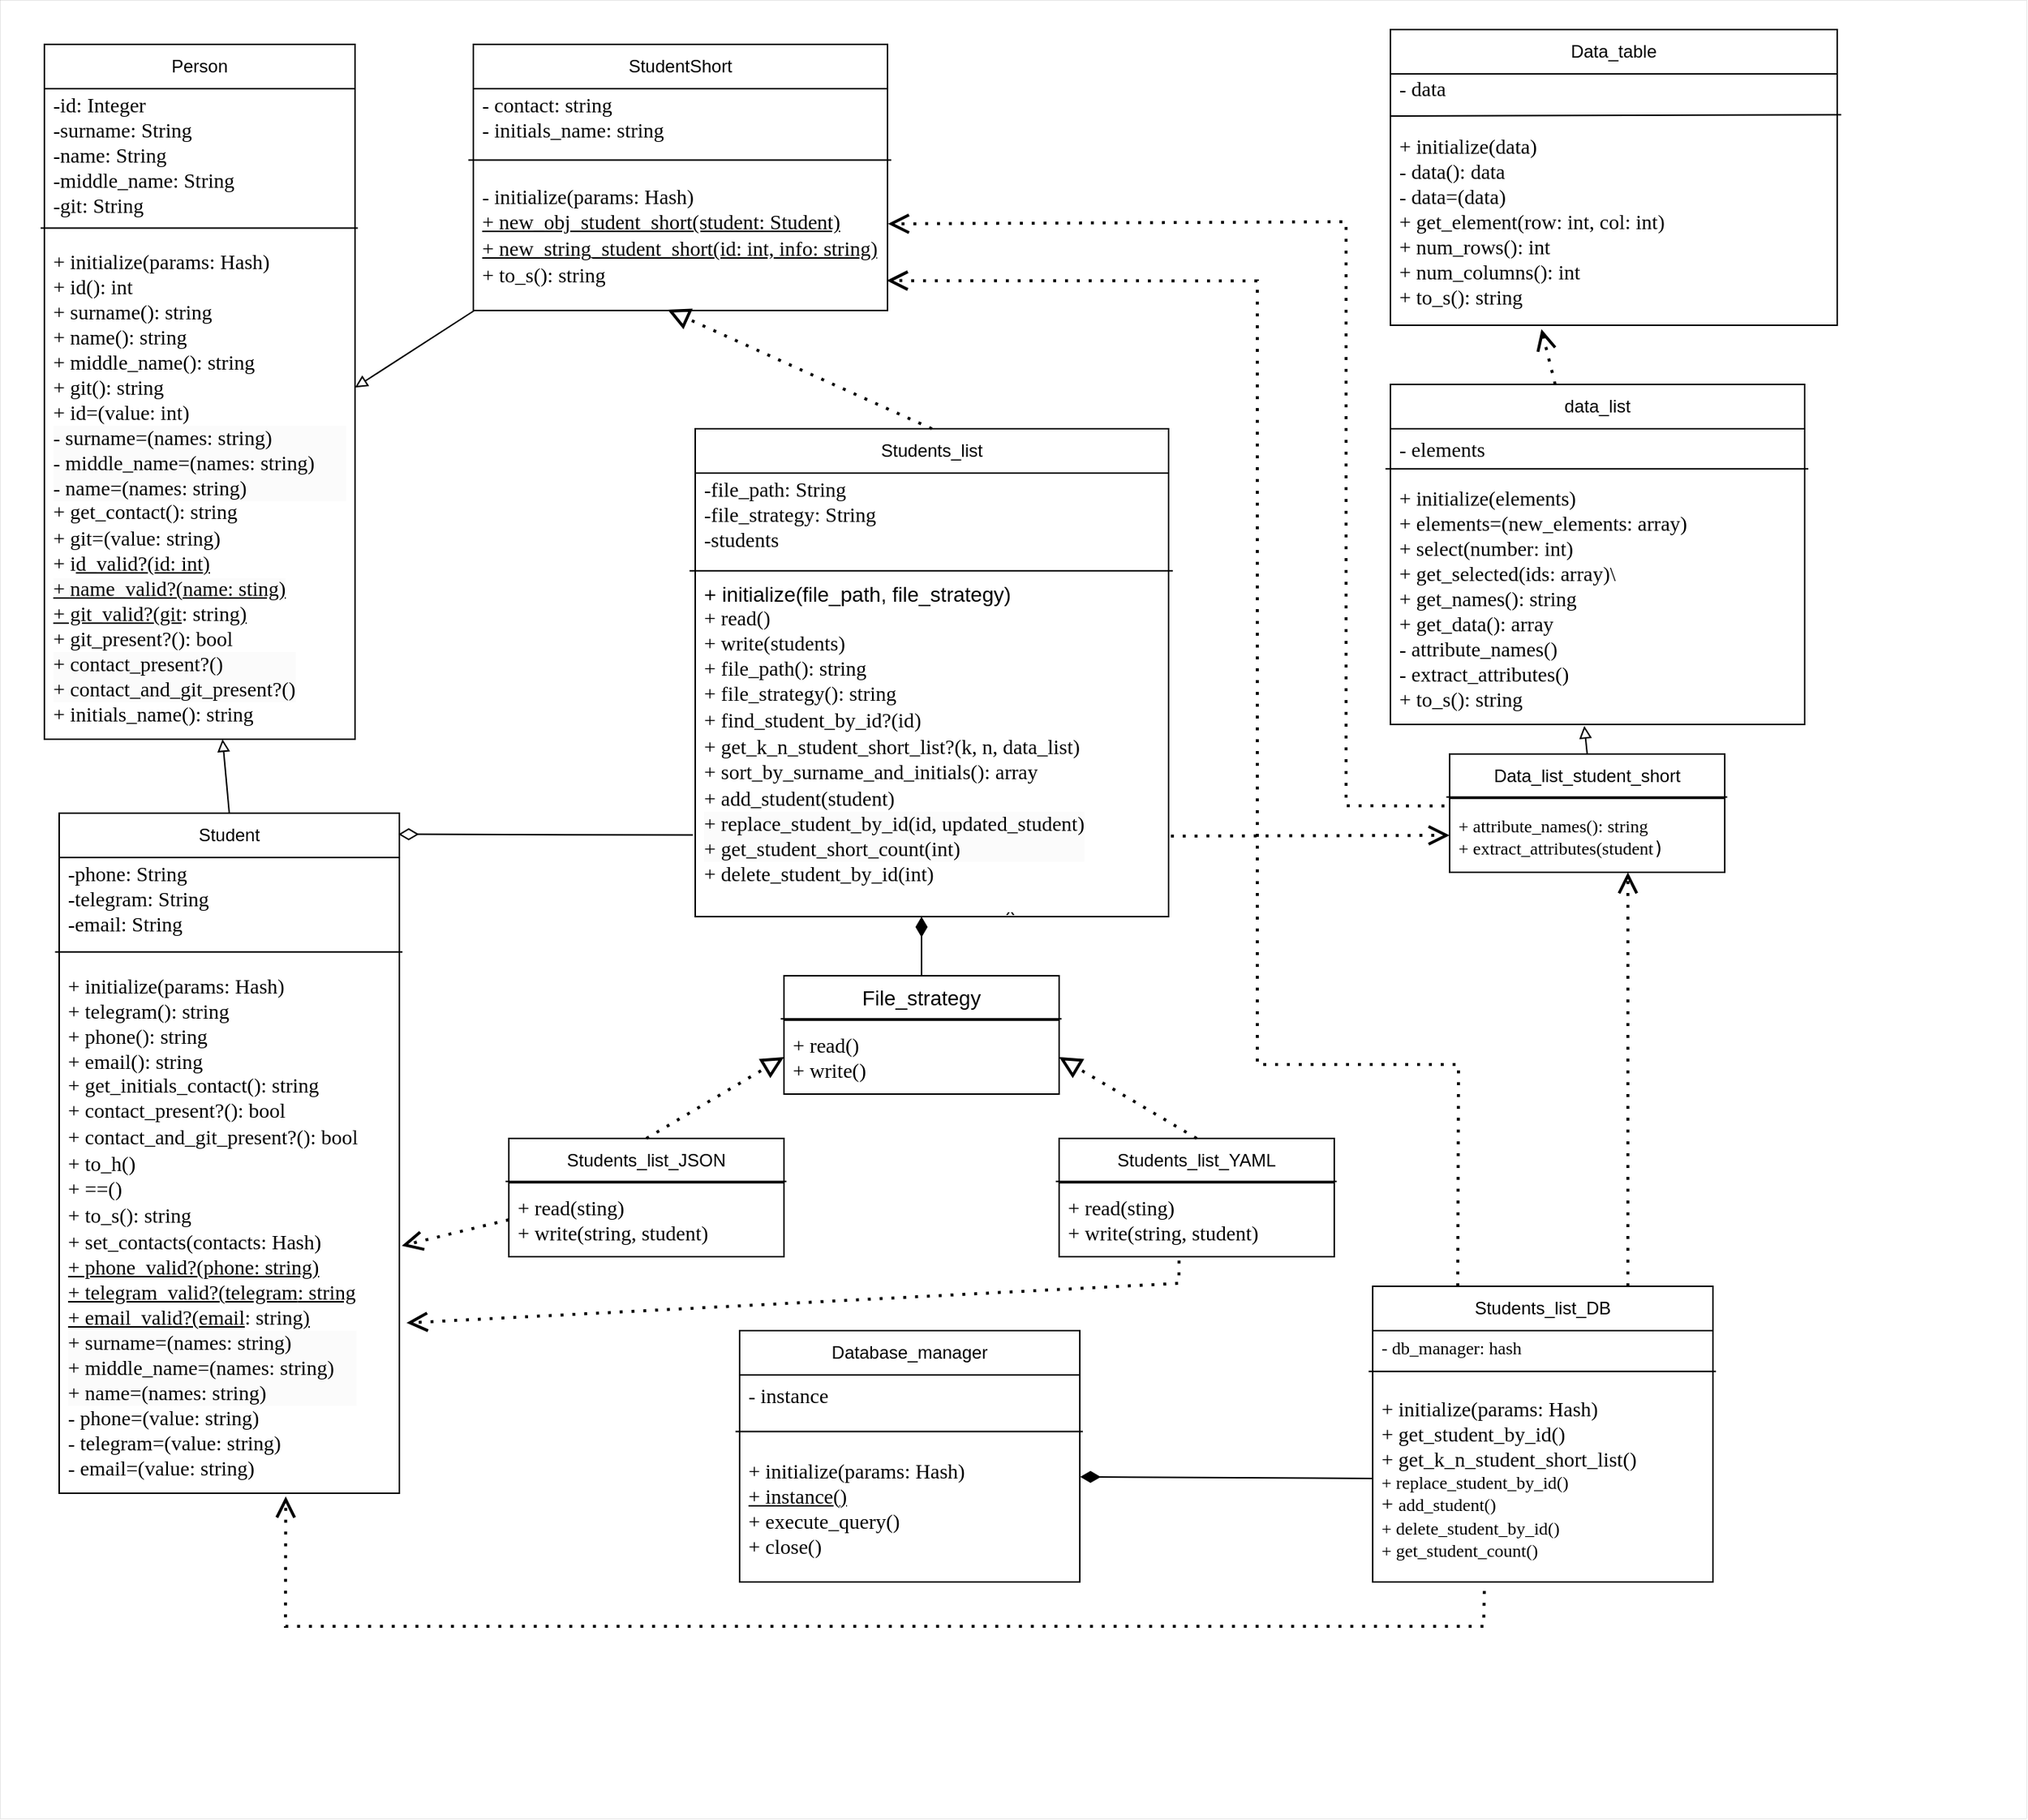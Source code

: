 <mxfile version="23.1.5" type="device">
  <diagram name="Страница — 1" id="U14n6HDPvqasq2v1X9z4">
    <mxGraphModel dx="1051" dy="1266" grid="1" gridSize="10" guides="1" tooltips="1" connect="1" arrows="1" fold="1" page="1" pageScale="1" pageWidth="827" pageHeight="1169" math="0" shadow="0">
      <root>
        <mxCell id="0" />
        <mxCell id="1" parent="0" />
        <mxCell id="FMrj6g29dec6llsaS4fv-6" value="x`" style="rounded=0;whiteSpace=wrap;html=1;strokeWidth=0;" parent="1" vertex="1">
          <mxGeometry x="910" y="310" width="1370" height="1230" as="geometry" />
        </mxCell>
        <mxCell id="9uL9f9SMJdjxr-tkgD8b-12" value="Person" style="swimlane;fontStyle=0;childLayout=stackLayout;horizontal=1;startSize=30;horizontalStack=0;resizeParent=1;resizeParentMax=0;resizeLast=0;collapsible=1;marginBottom=0;whiteSpace=wrap;html=1;" parent="1" vertex="1">
          <mxGeometry x="940" y="340" width="210" height="470" as="geometry">
            <mxRectangle x="905" y="350" width="110" height="30" as="alternateBounds" />
          </mxGeometry>
        </mxCell>
        <mxCell id="9uL9f9SMJdjxr-tkgD8b-13" value="&lt;pre style=&quot;margin-top: 0cm; margin-right: 25.5pt; margin-left: 0cm; text-align: justify; line-height: normal; vertical-align: baseline; font-size: 14px;&quot;&gt;&lt;pre style=&quot;margin: 0cm 25.5pt 0cm 0cm; line-height: normal; background: white; vertical-align: baseline;&quot;&gt;&lt;font style=&quot;font-size: 14px;&quot; face=&quot;Times New Roman&quot;&gt;-id: Integer&lt;br&gt;&lt;/font&gt;&lt;pre style=&quot;border-color: var(--border-color); margin: 0cm 25.5pt 0cm 0cm; line-height: normal; background-image: initial; background-position: initial; background-size: initial; background-repeat: initial; background-attachment: initial; background-origin: initial; background-clip: initial; vertical-align: baseline;&quot;&gt;&lt;font style=&quot;border-color: var(--border-color);&quot; face=&quot;Times New Roman&quot;&gt;-surname: &lt;span style=&quot;border-color: var(--border-color);&quot; lang=&quot;EN-US&quot;&gt;String&lt;/span&gt;&lt;br style=&quot;border-color: var(--border-color);&quot;&gt;&lt;span style=&quot;border-color: var(--border-color);&quot; lang=&quot;EN-US&quot;&gt;-name: &lt;/span&gt;&lt;span style=&quot;border-color: var(--border-color);&quot; lang=&quot;EN-US&quot;&gt;String&lt;/span&gt;&lt;br style=&quot;border-color: var(--border-color);&quot;&gt;&lt;span style=&quot;border-color: var(--border-color);&quot; lang=&quot;EN-US&quot;&gt;-middle_name: &lt;/span&gt;&lt;span style=&quot;border-color: var(--border-color);&quot; lang=&quot;EN-US&quot;&gt;String&lt;/span&gt;&lt;/font&gt;&lt;/pre&gt;&lt;font style=&quot;font-size: 14px;&quot; face=&quot;Times New Roman&quot;&gt;&lt;span style=&quot;&quot; lang=&quot;EN-US&quot;&gt;-git: &lt;/span&gt;&lt;span style=&quot;&quot; lang=&quot;EN-US&quot;&gt;String&lt;/span&gt;&lt;br&gt;&lt;span style=&quot;&quot; lang=&quot;EN-US&quot;&gt;&amp;nbsp;&lt;/span&gt;&lt;/font&gt;&lt;br&gt;&lt;/pre&gt;&lt;/pre&gt;" style="text;strokeColor=none;fillColor=none;align=left;verticalAlign=middle;spacingLeft=4;spacingRight=4;overflow=hidden;points=[[0,0.5],[1,0.5]];portConstraint=eastwest;rotatable=0;whiteSpace=wrap;html=1;" parent="9uL9f9SMJdjxr-tkgD8b-12" vertex="1">
          <mxGeometry y="30" width="210" height="100" as="geometry" />
        </mxCell>
        <mxCell id="tNuefEY6y65XnK8-v3uM-2" value="&lt;pre style=&quot;margin: 0cm 25.5pt 0cm 0cm; text-align: justify; line-height: normal; background: white; vertical-align: baseline; font-size: 14px;&quot;&gt;&lt;font style=&quot;font-size: 14px;&quot; face=&quot;Times New Roman&quot;&gt;+ &lt;/font&gt;&lt;font style=&quot;font-size: 14px;&quot;&gt;&lt;font face=&quot;Times New Roman&quot;&gt;initialize(params: &lt;/font&gt;&lt;font face=&quot;Times New Roman&quot;&gt;Hash)&lt;/font&gt;&lt;/font&gt;&lt;/pre&gt;&lt;pre style=&quot;margin: 0cm 25.5pt 0cm 0cm; text-align: justify; line-height: normal; background: white; vertical-align: baseline; font-size: 14px;&quot;&gt;&lt;font style=&quot;font-size: 14px;&quot;&gt;&lt;font face=&quot;Times New Roman&quot;&gt;+ &lt;/font&gt;&lt;font face=&quot;Times New Roman&quot;&gt;id&lt;/font&gt;&lt;/font&gt;&lt;font face=&quot;sd8AbRPiMUZb4e4DyPh1&quot;&gt;(): int&lt;/font&gt;&lt;/pre&gt;&lt;pre style=&quot;border-color: var(--border-color); font-size: 14px; text-align: justify; margin: 0cm 25.5pt 0cm 0cm; line-height: normal; background: white; vertical-align: baseline;&quot;&gt;&lt;font style=&quot;border-color: var(--border-color);&quot;&gt;&lt;font style=&quot;border-color: var(--border-color);&quot; face=&quot;lF6ULn1yz8J9VFr4VgqD&quot;&gt;+ surname(): string&lt;/font&gt;&lt;/font&gt;&lt;/pre&gt;&lt;pre style=&quot;border-color: var(--border-color); font-size: 14px; text-align: justify; margin: 0cm 25.5pt 0cm 0cm; line-height: normal; background: white; vertical-align: baseline;&quot;&gt;&lt;font style=&quot;border-color: var(--border-color);&quot; face=&quot;lF6ULn1yz8J9VFr4VgqD&quot;&gt;&lt;font style=&quot;border-color: var(--border-color);&quot;&gt;&lt;font style=&quot;border-color: var(--border-color);&quot;&gt;+ name&lt;/font&gt;&lt;/font&gt;(): string&lt;/font&gt;&lt;/pre&gt;&lt;pre style=&quot;margin: 0cm 25.5pt 0cm 0cm; text-align: justify; line-height: normal; background: white; vertical-align: baseline; font-size: 14px;&quot;&gt;&lt;font style=&quot;font-family: sd8AbRPiMUZb4e4DyPh1;&quot;&gt;&lt;font style=&quot;font-family: lF6ULn1yz8J9VFr4VgqD; border-color: var(--border-color);&quot;&gt;&lt;font style=&quot;border-color: var(--border-color);&quot;&gt;+ middle_name&lt;/font&gt;&lt;/font&gt;(): string&lt;/font&gt;&lt;/pre&gt;&lt;pre style=&quot;margin: 0cm 25.5pt 0cm 0cm; text-align: justify; line-height: normal; background: white; vertical-align: baseline; font-size: 14px;&quot;&gt;&lt;font style=&quot;font-family: sd8AbRPiMUZb4e4DyPh1;&quot;&gt;+ &lt;/font&gt;&lt;span style=&quot;font-family: sd8AbRPiMUZb4e4DyPh1;&quot;&gt;git(): string&lt;/span&gt;&lt;br&gt;&lt;/pre&gt;&lt;pre style=&quot;margin: 0cm 25.5pt 0cm 0cm; text-align: justify; line-height: normal; background: white; vertical-align: baseline; font-size: 14px;&quot;&gt;&lt;font face=&quot;Fhg8VOXi1VSTIDrwA2gN&quot;&gt;&lt;font style=&quot;font-size: 14px;&quot;&gt;+ id=(&lt;/font&gt;value: int)&lt;/font&gt;&lt;/pre&gt;&lt;pre style=&quot;margin: 0cm 25.5pt 0cm 0cm; text-align: justify; line-height: normal; background: white; vertical-align: baseline; font-size: 14px;&quot;&gt;&lt;div style=&quot;border-color: var(--border-color); font-family: Helvetica; background-color: rgb(251, 251, 251);&quot;&gt;&lt;font style=&quot;border-color: var(--border-color);&quot; face=&quot;lF6ULn1yz8J9VFr4VgqD&quot;&gt;&lt;font style=&quot;border-color: var(--border-color);&quot;&gt;- surname=(names: string)&lt;/font&gt;&lt;br style=&quot;border-color: var(--border-color);&quot;&gt;&lt;/font&gt;&lt;/div&gt;&lt;div style=&quot;border-color: var(--border-color); font-family: Helvetica; background-color: rgb(251, 251, 251);&quot;&gt;&lt;font style=&quot;border-color: var(--border-color);&quot; face=&quot;lF6ULn1yz8J9VFr4VgqD&quot;&gt;-&amp;nbsp;middle_name=(names: string)&lt;/font&gt;&lt;/div&gt;&lt;div style=&quot;border-color: var(--border-color); font-family: Helvetica; background-color: rgb(251, 251, 251);&quot;&gt;&lt;font style=&quot;border-color: var(--border-color);&quot; face=&quot;lF6ULn1yz8J9VFr4VgqD&quot;&gt;&lt;font style=&quot;border-color: var(--border-color);&quot;&gt;&lt;span style=&quot;border-color: var(--border-color); background-color: initial;&quot;&gt;&lt;font style=&quot;border-color: var(--border-color);&quot;&gt;-&amp;nbsp;&lt;/font&gt;&lt;/span&gt;&lt;span style=&quot;border-color: var(--border-color); background-color: initial;&quot;&gt;name=(names: string&lt;/span&gt;&lt;/font&gt;&lt;span style=&quot;border-color: var(--border-color); background-color: initial;&quot;&gt;)&lt;/span&gt;&lt;/font&gt;&lt;/div&gt;&lt;/pre&gt;&lt;div style=&quot;border-color: var(--border-color); text-align: justify;&quot;&gt;&lt;font style=&quot;border-color: var(--border-color); font-size: 14px;&quot; face=&quot;Times New Roman&quot;&gt;+ g&lt;/font&gt;&lt;font style=&quot;border-color: var(--border-color);&quot; face=&quot;Times New Roman&quot;&gt;&lt;font style=&quot;border-color: var(--border-color); font-size: 14px;&quot;&gt;et_contact(): string&lt;/font&gt;&lt;font style=&quot;border-color: var(--border-color); font-size: 14px;&quot;&gt;&lt;br style=&quot;border-color: var(--border-color);&quot;&gt;&lt;/font&gt;&lt;/font&gt;&lt;/div&gt;&lt;pre style=&quot;margin: 0cm 25.5pt 0cm 0cm; text-align: justify; line-height: normal; background: white; vertical-align: baseline; font-size: 14px;&quot;&gt;&lt;font face=&quot;Fhg8VOXi1VSTIDrwA2gN&quot;&gt;&lt;font style=&quot;font-size: 14px;&quot;&gt;+ git=(&lt;/font&gt;value: string)&lt;/font&gt;&lt;/pre&gt;&lt;pre style=&quot;margin: 0cm 25.5pt 0cm 0cm; text-align: justify; line-height: normal; background: white; vertical-align: baseline; font-size: 14px;&quot;&gt;&lt;pre style=&quot;border-color: var(--border-color); margin: 0cm 25.5pt 0cm 0cm; line-height: normal; background-image: initial; background-position: initial; background-size: initial; background-repeat: initial; background-attachment: initial; background-origin: initial; background-clip: initial; vertical-align: baseline;&quot;&gt;&lt;font face=&quot;Fhg8VOXi1VSTIDrwA2gN&quot;&gt;&lt;font style=&quot;border-color: var(--border-color); font-size: 14px;&quot;&gt;+ i&lt;u style=&quot;border-color: var(--border-color);&quot;&gt;d_valid?(id: int&lt;u style=&quot;border-color: var(--border-color);&quot;&gt;)&lt;/u&gt;&lt;/u&gt;&lt;/font&gt;&lt;/font&gt;&lt;/pre&gt;&lt;pre style=&quot;border-color: var(--border-color); margin: 0cm 25.5pt 0cm 0cm; line-height: normal; background-image: initial; background-position: initial; background-size: initial; background-repeat: initial; background-attachment: initial; background-origin: initial; background-clip: initial; vertical-align: baseline;&quot;&gt;&lt;u style=&quot;border-color: var(--border-color); font-family: lF6ULn1yz8J9VFr4VgqD; background-color: rgb(251, 251, 251);&quot;&gt;&lt;font style=&quot;border-color: var(--border-color);&quot;&gt;+&amp;nbsp;&lt;/font&gt;name_valid?(name: sting)&lt;/u&gt;&lt;font face=&quot;Fhg8VOXi1VSTIDrwA2gN&quot;&gt;&lt;font style=&quot;border-color: var(--border-color); font-size: 14px;&quot;&gt;&lt;br&gt;&lt;/font&gt;&lt;/font&gt;&lt;/pre&gt;&lt;pre style=&quot;border-color: var(--border-color); margin: 0cm 25.5pt 0cm 0cm; line-height: normal; background-image: initial; background-position: initial; background-size: initial; background-repeat: initial; background-attachment: initial; background-origin: initial; background-clip: initial; vertical-align: baseline;&quot;&gt;&lt;font face=&quot;Fhg8VOXi1VSTIDrwA2gN&quot;&gt;&lt;font style=&quot;border-color: var(--border-color); font-size: 14px;&quot;&gt;&lt;u style=&quot;border-color: var(--border-color);&quot;&gt;+ git_valid?(git&lt;/u&gt;&lt;/font&gt;: string&lt;u style=&quot;border-color: var(--border-color);&quot;&gt;&lt;span style=&quot;border-color: var(--border-color);&quot; lang=&quot;EN-US&quot;&gt;)&lt;/span&gt;&lt;/u&gt;&lt;/font&gt;&lt;/pre&gt;&lt;/pre&gt;&lt;pre style=&quot;margin: 0cm 25.5pt 0cm 0cm; text-align: justify; line-height: normal; background: white; vertical-align: baseline; font-size: 14px;&quot;&gt;&lt;pre style=&quot;border-color: var(--border-color); margin: 0cm 25.5pt 0cm 0cm; line-height: normal; background-image: initial; background-position: initial; background-size: initial; background-repeat: initial; background-attachment: initial; background-origin: initial; background-clip: initial; vertical-align: baseline;&quot;&gt;&lt;font face=&quot;Fhg8VOXi1VSTIDrwA2gN&quot; style=&quot;border-color: var(--border-color); font-size: 14px;&quot;&gt;+ git_present?(&lt;/font&gt;&lt;font face=&quot;vIFaeoc1TlRz2ehYQDLV&quot; style=&quot;border-color: var(--border-color); font-size: 14px;&quot;&gt;): bool&lt;/font&gt;&lt;/pre&gt;&lt;pre style=&quot;border-color: var(--border-color); margin: 0cm 25.5pt 0cm 0cm; line-height: normal; background-image: initial; background-position: initial; background-size: initial; background-repeat: initial; background-attachment: initial; background-origin: initial; background-clip: initial; vertical-align: baseline;&quot;&gt;&lt;font face=&quot;vIFaeoc1TlRz2ehYQDLV&quot; style=&quot;border-color: var(--border-color); font-size: 14px;&quot;&gt;&lt;div style=&quot;border-color: var(--border-color); font-family: Helvetica; background-color: rgb(251, 251, 251);&quot;&gt;&lt;font style=&quot;border-color: var(--border-color);&quot; face=&quot;QZr4WyLOkKTv8SdLRVV9&quot;&gt;&lt;font style=&quot;border-color: var(--border-color);&quot;&gt;+&amp;nbsp;&lt;/font&gt;contact_present?()&lt;/font&gt;&lt;/div&gt;&lt;div style=&quot;border-color: var(--border-color); font-family: Helvetica; background-color: rgb(251, 251, 251);&quot;&gt;&lt;span style=&quot;border-color: var(--border-color); background-color: initial;&quot;&gt;&lt;font style=&quot;border-color: var(--border-color);&quot; face=&quot;QZr4WyLOkKTv8SdLRVV9&quot;&gt;&lt;font style=&quot;border-color: var(--border-color);&quot;&gt;+ contact_and_git_present?()&lt;/font&gt;&lt;/font&gt;&lt;/span&gt;&lt;/div&gt;&lt;/font&gt;&lt;/pre&gt;&lt;pre style=&quot;border-color: var(--border-color); margin: 0cm 25.5pt 0cm 0cm; line-height: normal; background-image: initial; background-position: initial; background-size: initial; background-repeat: initial; background-attachment: initial; background-origin: initial; background-clip: initial; vertical-align: baseline;&quot;&gt;&lt;font face=&quot;vIFaeoc1TlRz2ehYQDLV&quot; style=&quot;border-color: var(--border-color); font-size: 14px;&quot;&gt;+ initials_name(): string&lt;br&gt;&lt;/font&gt;&lt;/pre&gt;&lt;/pre&gt;" style="text;strokeColor=none;fillColor=none;align=left;verticalAlign=middle;spacingLeft=4;spacingRight=4;overflow=hidden;points=[[0,0.5],[1,0.5]];portConstraint=eastwest;rotatable=0;whiteSpace=wrap;html=1;" parent="9uL9f9SMJdjxr-tkgD8b-12" vertex="1">
          <mxGeometry y="130" width="210" height="340" as="geometry" />
        </mxCell>
        <mxCell id="tNuefEY6y65XnK8-v3uM-3" value="" style="endArrow=none;html=1;rounded=0;entryX=-0.012;entryY=-0.017;entryDx=0;entryDy=0;entryPerimeter=0;exitX=1.009;exitY=-0.017;exitDx=0;exitDy=0;exitPerimeter=0;" parent="9uL9f9SMJdjxr-tkgD8b-12" source="tNuefEY6y65XnK8-v3uM-2" target="tNuefEY6y65XnK8-v3uM-2" edge="1">
          <mxGeometry width="50" height="50" relative="1" as="geometry">
            <mxPoint x="135" y="100" as="sourcePoint" />
            <mxPoint x="185" y="50" as="targetPoint" />
          </mxGeometry>
        </mxCell>
        <mxCell id="FMrj6g29dec6llsaS4fv-2" value="Student" style="swimlane;fontStyle=0;childLayout=stackLayout;horizontal=1;startSize=30;horizontalStack=0;resizeParent=1;resizeParentMax=0;resizeLast=0;collapsible=1;marginBottom=0;whiteSpace=wrap;html=1;" parent="1" vertex="1">
          <mxGeometry x="950" y="860" width="230" height="460" as="geometry">
            <mxRectangle x="905" y="350" width="110" height="30" as="alternateBounds" />
          </mxGeometry>
        </mxCell>
        <mxCell id="FMrj6g29dec6llsaS4fv-3" value="&lt;pre style=&quot;margin-top: 0cm; margin-right: 25.5pt; margin-left: 0cm; text-align: justify; line-height: normal; vertical-align: baseline; font-size: 14px;&quot;&gt;&lt;pre style=&quot;margin: 0cm 25.5pt 0cm 0cm; line-height: normal; background: white; vertical-align: baseline;&quot;&gt;&lt;span style=&quot;font-family: &amp;quot;Times New Roman&amp;quot;; white-space: normal;&quot;&gt;-phone: &lt;/span&gt;&lt;span style=&quot;font-family: &amp;quot;Times New Roman&amp;quot;; white-space: normal; border-color: var(--border-color);&quot; lang=&quot;EN-US&quot;&gt;String&lt;/span&gt;&lt;br&gt;&lt;/pre&gt;&lt;pre style=&quot;margin: 0cm 25.5pt 0cm 0cm; line-height: normal; background: white; vertical-align: baseline;&quot;&gt;&lt;pre style=&quot;border-color: var(--border-color); margin: 0cm 25.5pt 0cm 0cm; line-height: normal; background-image: initial; background-position: initial; background-size: initial; background-repeat: initial; background-attachment: initial; background-origin: initial; background-clip: initial; vertical-align: baseline;&quot;&gt;&lt;font style=&quot;border-color: var(--border-color);&quot; face=&quot;Times New Roman&quot;&gt;&lt;span style=&quot;border-color: var(--border-color);&quot; lang=&quot;EN-US&quot;&gt;-telegram: &lt;/span&gt;&lt;span style=&quot;border-color: var(--border-color);&quot; lang=&quot;EN-US&quot;&gt;String&lt;/span&gt;&lt;br style=&quot;border-color: var(--border-color);&quot;&gt;&lt;span style=&quot;border-color: var(--border-color);&quot; lang=&quot;EN-US&quot;&gt;-email: &lt;/span&gt;&lt;span style=&quot;border-color: var(--border-color);&quot; lang=&quot;EN-US&quot;&gt;String&lt;/span&gt;&lt;/font&gt;&lt;/pre&gt;&lt;/pre&gt;&lt;/pre&gt;" style="text;strokeColor=none;fillColor=none;align=left;verticalAlign=middle;spacingLeft=4;spacingRight=4;overflow=hidden;points=[[0,0.5],[1,0.5]];portConstraint=eastwest;rotatable=0;whiteSpace=wrap;html=1;" parent="FMrj6g29dec6llsaS4fv-2" vertex="1">
          <mxGeometry y="30" width="230" height="70" as="geometry" />
        </mxCell>
        <mxCell id="FMrj6g29dec6llsaS4fv-4" value="&lt;div style=&quot;text-align: justify; font-size: 14px;&quot;&gt;&lt;pre style=&quot;border-color: var(--border-color); margin: 0cm 25.5pt 0cm 0cm; line-height: normal; background: white; vertical-align: baseline;&quot;&gt;&lt;font face=&quot;Times New Roman&quot; style=&quot;border-color: var(--border-color); font-size: 14px;&quot;&gt;+&lt;font style=&quot;font-size: 14px;&quot;&gt; initialize(params: Hash)&lt;/font&gt;&lt;/font&gt;&lt;/pre&gt;&lt;pre style=&quot;border-color: var(--border-color); margin: 0cm 25.5pt 0cm 0cm; line-height: normal; background: white; vertical-align: baseline;&quot;&gt;&lt;font face=&quot;Times New Roman&quot; style=&quot;border-color: var(--border-color); font-size: 14px;&quot;&gt;&lt;font style=&quot;font-size: 14px;&quot;&gt;&lt;pre style=&quot;border-color: var(--border-color); margin: 0cm 25.5pt 0cm 0cm; line-height: normal; background-image: initial; background-position: initial; background-size: initial; background-repeat: initial; background-attachment: initial; background-origin: initial; background-clip: initial; vertical-align: baseline;&quot;&gt;&lt;font style=&quot;border-color: var(--border-color);&quot; face=&quot;sd8AbRPiMUZb4e4DyPh1&quot;&gt;+ telegram(): string&lt;/font&gt;&lt;/pre&gt;&lt;pre style=&quot;border-color: var(--border-color); margin: 0cm 25.5pt 0cm 0cm; line-height: normal; background-image: initial; background-position: initial; background-size: initial; background-repeat: initial; background-attachment: initial; background-origin: initial; background-clip: initial; vertical-align: baseline;&quot;&gt;&lt;font style=&quot;border-color: var(--border-color);&quot; face=&quot;sd8AbRPiMUZb4e4DyPh1&quot;&gt;+ phone(): string&lt;/font&gt;&lt;/pre&gt;&lt;pre style=&quot;border-color: var(--border-color); margin: 0cm 25.5pt 0cm 0cm; line-height: normal; background-image: initial; background-position: initial; background-size: initial; background-repeat: initial; background-attachment: initial; background-origin: initial; background-clip: initial; vertical-align: baseline;&quot;&gt;&lt;font style=&quot;border-color: var(--border-color);&quot; face=&quot;sd8AbRPiMUZb4e4DyPh1&quot;&gt;&lt;font style=&quot;border-color: var(--border-color);&quot;&gt;+ &lt;/font&gt;email(): string&lt;/font&gt;&lt;/pre&gt;&lt;/font&gt;&lt;/font&gt;&lt;/pre&gt;&lt;/div&gt;&lt;div style=&quot;text-align: justify;&quot;&gt;&lt;font face=&quot;lF6ULn1yz8J9VFr4VgqD&quot;&gt;&lt;font style=&quot;font-size: 14px;&quot;&gt;+ get_initials_contact(): string&lt;/font&gt;&lt;br&gt;&lt;/font&gt;&lt;/div&gt;&lt;div style=&quot;text-align: justify;&quot;&gt;&lt;font style=&quot;font-size: 14px; font-family: QZr4WyLOkKTv8SdLRVV9; background-color: initial;&quot;&gt;+&amp;nbsp;&lt;/font&gt;&lt;span style=&quot;font-size: 14px; font-family: QZr4WyLOkKTv8SdLRVV9; background-color: initial;&quot;&gt;contact_present?(): bool&lt;/span&gt;&lt;br&gt;&lt;/div&gt;&lt;div style=&quot;text-align: justify; font-size: 14px;&quot;&gt;&lt;span style=&quot;background-color: initial;&quot;&gt;&lt;font style=&quot;font-size: 14px;&quot; face=&quot;QZr4WyLOkKTv8SdLRVV9&quot;&gt;&lt;font style=&quot;font-size: 14px;&quot;&gt;+ contact_and_git_present?(): bool&lt;/font&gt;&lt;br&gt;&lt;/font&gt;&lt;/span&gt;&lt;/div&gt;&lt;div style=&quot;text-align: justify; font-size: 14px;&quot;&gt;&lt;span style=&quot;background-color: initial;&quot;&gt;&lt;font style=&quot;font-size: 14px;&quot; face=&quot;QZr4WyLOkKTv8SdLRVV9&quot;&gt;&lt;font style=&quot;font-size: 14px;&quot;&gt;+ to_h()&lt;/font&gt;&lt;/font&gt;&lt;/span&gt;&lt;/div&gt;&lt;div style=&quot;text-align: justify; font-size: 14px;&quot;&gt;&lt;span style=&quot;background-color: initial;&quot;&gt;&lt;font style=&quot;font-size: 14px;&quot; face=&quot;QZr4WyLOkKTv8SdLRVV9&quot;&gt;&lt;font style=&quot;font-size: 14px;&quot;&gt;+ ==()&lt;/font&gt;&lt;/font&gt;&lt;/span&gt;&lt;/div&gt;&lt;div style=&quot;text-align: justify; font-size: 14px;&quot;&gt;&lt;font face=&quot;QZr4WyLOkKTv8SdLRVV9&quot; style=&quot;font-size: 14px;&quot;&gt;+ to_s(): string&lt;/font&gt;&lt;/div&gt;&lt;div style=&quot;text-align: justify; font-size: 14px;&quot;&gt;&lt;pre style=&quot;border-color: var(--border-color); margin: 0cm 25.5pt 0cm 0cm; line-height: normal; background: white; vertical-align: baseline;&quot;&gt;&lt;font style=&quot;border-color: var(--border-color);&quot; face=&quot;vIFaeoc1TlRz2ehYQDLV&quot;&gt;+ set_contacts(contacts: Hash)&lt;/font&gt;&lt;/pre&gt;&lt;pre style=&quot;border-color: var(--border-color); margin: 0cm 25.5pt 0cm 0cm; line-height: normal; background: white; vertical-align: baseline;&quot;&gt;&lt;font style=&quot;border-color: var(--border-color);&quot; face=&quot;vIFaeoc1TlRz2ehYQDLV&quot;&gt;&lt;pre style=&quot;border-color: var(--border-color); margin: 0cm 25.5pt 0cm 0cm; line-height: normal; background-image: initial; background-position: initial; background-size: initial; background-repeat: initial; background-attachment: initial; background-origin: initial; background-clip: initial; vertical-align: baseline;&quot;&gt;&lt;font style=&quot;border-color: var(--border-color);&quot; face=&quot;Fhg8VOXi1VSTIDrwA2gN&quot;&gt;&lt;font style=&quot;border-color: var(--border-color);&quot;&gt;&lt;u style=&quot;border-color: var(--border-color);&quot;&gt;+ phone_valid?(&lt;font style=&quot;border-color: var(--border-color);&quot;&gt;p&lt;/font&gt;&lt;font style=&quot;border-color: var(--border-color);&quot;&gt;&lt;font style=&quot;border-color: var(--border-color);&quot;&gt;hone: string&lt;/font&gt;&lt;/font&gt;&lt;u style=&quot;border-color: var(--border-color);&quot;&gt;)&lt;/u&gt;&lt;br style=&quot;border-color: var(--border-color);&quot;&gt;+ telegram_valid?(&lt;font style=&quot;border-color: var(--border-color);&quot;&gt;telegram&lt;/font&gt;: string&lt;u style=&quot;border-color: var(--border-color);&quot;&gt;&lt;br style=&quot;border-color: var(--border-color);&quot;&gt;&lt;/u&gt;&lt;span style=&quot;border-color: var(--border-color);&quot; lang=&quot;EN-US&quot;&gt;&lt;/span&gt;+ email_valid?(email&lt;/u&gt;&lt;/font&gt;: string&lt;u style=&quot;border-color: var(--border-color);&quot;&gt;&lt;span style=&quot;border-color: var(--border-color);&quot; lang=&quot;EN-US&quot;&gt;)&lt;/span&gt;&lt;/u&gt;&lt;/font&gt;&lt;/pre&gt;&lt;/font&gt;&lt;/pre&gt;&lt;/div&gt;&lt;div style=&quot;text-align: justify; font-size: 14px;&quot;&gt;&lt;div style=&quot;border-color: var(--border-color);&quot;&gt;&lt;pre style=&quot;border-color: var(--border-color); margin: 0cm 25.5pt 0cm 0cm; line-height: normal; background: white; vertical-align: baseline;&quot;&gt;&lt;font style=&quot;border-color: var(--border-color);&quot; face=&quot;Fhg8VOXi1VSTIDrwA2gN&quot;&gt;&lt;font style=&quot;border-color: var(--border-color);&quot;&gt;&lt;pre style=&quot;border-color: var(--border-color); margin: 0cm 25.5pt 0cm 0cm; line-height: normal; background-image: initial; background-position: initial; background-size: initial; background-repeat: initial; background-attachment: initial; background-origin: initial; background-clip: initial; vertical-align: baseline;&quot;&gt;&lt;div style=&quot;border-color: var(--border-color); font-family: Helvetica; background-color: rgb(251, 251, 251);&quot;&gt;&lt;font style=&quot;border-color: var(--border-color);&quot; face=&quot;lF6ULn1yz8J9VFr4VgqD&quot;&gt;&lt;font style=&quot;border-color: var(--border-color);&quot;&gt;+ surname=(names: string)&lt;/font&gt;&lt;br style=&quot;border-color: var(--border-color);&quot;&gt;&lt;/font&gt;&lt;/div&gt;&lt;div style=&quot;border-color: var(--border-color); font-family: Helvetica; background-color: rgb(251, 251, 251);&quot;&gt;&lt;font style=&quot;border-color: var(--border-color);&quot; face=&quot;lF6ULn1yz8J9VFr4VgqD&quot;&gt;+&amp;nbsp;middle_name=(names: string)&lt;/font&gt;&lt;/div&gt;&lt;div style=&quot;border-color: var(--border-color); font-family: Helvetica; background-color: rgb(251, 251, 251);&quot;&gt;&lt;font style=&quot;border-color: var(--border-color);&quot; face=&quot;lF6ULn1yz8J9VFr4VgqD&quot;&gt;&lt;font style=&quot;border-color: var(--border-color);&quot;&gt;&lt;span style=&quot;border-color: var(--border-color); background-color: initial;&quot;&gt;+ name=(names: string&lt;/span&gt;&lt;/font&gt;&lt;span style=&quot;border-color: var(--border-color); background-color: initial;&quot;&gt;)&lt;/span&gt;&lt;/font&gt;&lt;/div&gt;&lt;/pre&gt;&lt;/font&gt;&lt;/font&gt;&lt;/pre&gt;&lt;pre style=&quot;border-color: var(--border-color); margin: 0cm 25.5pt 0cm 0cm; line-height: normal; background: white; vertical-align: baseline;&quot;&gt;&lt;font style=&quot;border-color: var(--border-color);&quot; face=&quot;Fhg8VOXi1VSTIDrwA2gN&quot;&gt;&lt;font style=&quot;border-color: var(--border-color);&quot;&gt;- phone=(value&lt;/font&gt;&lt;font style=&quot;border-color: var(--border-color);&quot;&gt;: string)&lt;br style=&quot;border-color: var(--border-color);&quot;&gt;- telegram=(&lt;/font&gt;value: string)&lt;br style=&quot;border-color: var(--border-color);&quot;&gt;&lt;/font&gt;&lt;/pre&gt;&lt;pre style=&quot;border-color: var(--border-color); margin: 0cm 25.5pt 0cm 0cm; line-height: normal; background: white; vertical-align: baseline;&quot;&gt;&lt;font style=&quot;border-color: var(--border-color);&quot; face=&quot;Fhg8VOXi1VSTIDrwA2gN&quot;&gt;&lt;font style=&quot;border-color: var(--border-color);&quot;&gt;- email=(&lt;/font&gt;value: string)&lt;/font&gt;&lt;/pre&gt;&lt;/div&gt;&lt;/div&gt;" style="text;strokeColor=none;fillColor=none;align=left;verticalAlign=middle;spacingLeft=4;spacingRight=4;overflow=hidden;points=[[0,0.5],[1,0.5]];portConstraint=eastwest;rotatable=0;whiteSpace=wrap;html=1;" parent="FMrj6g29dec6llsaS4fv-2" vertex="1">
          <mxGeometry y="100" width="230" height="360" as="geometry" />
        </mxCell>
        <mxCell id="FMrj6g29dec6llsaS4fv-5" value="" style="endArrow=none;html=1;rounded=0;entryX=-0.012;entryY=-0.017;entryDx=0;entryDy=0;entryPerimeter=0;exitX=1.009;exitY=-0.017;exitDx=0;exitDy=0;exitPerimeter=0;" parent="FMrj6g29dec6llsaS4fv-2" source="FMrj6g29dec6llsaS4fv-4" target="FMrj6g29dec6llsaS4fv-4" edge="1">
          <mxGeometry width="50" height="50" relative="1" as="geometry">
            <mxPoint x="135" y="100" as="sourcePoint" />
            <mxPoint x="185" y="50" as="targetPoint" />
          </mxGeometry>
        </mxCell>
        <mxCell id="FMrj6g29dec6llsaS4fv-7" value="StudentShort" style="swimlane;fontStyle=0;childLayout=stackLayout;horizontal=1;startSize=30;horizontalStack=0;resizeParent=1;resizeParentMax=0;resizeLast=0;collapsible=1;marginBottom=0;whiteSpace=wrap;html=1;" parent="1" vertex="1">
          <mxGeometry x="1230" y="340" width="280" height="180" as="geometry">
            <mxRectangle x="905" y="350" width="110" height="30" as="alternateBounds" />
          </mxGeometry>
        </mxCell>
        <mxCell id="FMrj6g29dec6llsaS4fv-8" value="&lt;pre style=&quot;margin-top: 0cm; margin-right: 25.5pt; margin-left: 0cm; text-align: justify; line-height: normal; vertical-align: baseline; font-size: 14px;&quot;&gt;&lt;pre style=&quot;margin: 0cm 25.5pt 0cm 0cm; line-height: normal; background: white; vertical-align: baseline;&quot;&gt;&lt;span style=&quot;font-family: &amp;quot;Times New Roman&amp;quot;;&quot;&gt;- contact: string&lt;/span&gt;&lt;br&gt;&lt;/pre&gt;&lt;pre style=&quot;margin: 0cm 25.5pt 0cm 0cm; line-height: normal; background: white; vertical-align: baseline;&quot;&gt;&lt;pre style=&quot;border-color: var(--border-color); margin: 0cm 25.5pt 0cm 0cm; line-height: normal; background-image: initial; background-position: initial; background-size: initial; background-repeat: initial; background-attachment: initial; background-origin: initial; background-clip: initial; vertical-align: baseline;&quot;&gt;&lt;font face=&quot;Times New Roman&quot; style=&quot;border-color: var(--border-color);&quot;&gt;- initials_nam&lt;/font&gt;&lt;font face=&quot;Times New Roman&quot;&gt;&lt;font style=&quot;border-color: var(--border-color);&quot;&gt;e&lt;/font&gt;: string &lt;/font&gt;&lt;/pre&gt;&lt;/pre&gt;&lt;/pre&gt;" style="text;strokeColor=none;fillColor=none;align=left;verticalAlign=middle;spacingLeft=4;spacingRight=4;overflow=hidden;points=[[0,0.5],[1,0.5]];portConstraint=eastwest;rotatable=0;whiteSpace=wrap;html=1;" parent="FMrj6g29dec6llsaS4fv-7" vertex="1">
          <mxGeometry y="30" width="280" height="50" as="geometry" />
        </mxCell>
        <mxCell id="FMrj6g29dec6llsaS4fv-9" value="&lt;div style=&quot;text-align: justify; font-size: 14px;&quot;&gt;&lt;pre style=&quot;border-color: var(--border-color); margin: 0cm 25.5pt 0cm 0cm; line-height: normal; background: white; vertical-align: baseline;&quot;&gt;&lt;font face=&quot;Times New Roman&quot; style=&quot;border-color: var(--border-color); font-size: 14px;&quot;&gt;- initialize(params: Hash)&lt;/font&gt;&lt;/pre&gt;&lt;/div&gt;&lt;div style=&quot;text-align: justify; font-size: 14px;&quot;&gt;&lt;font face=&quot;uqBS47JGAi58dAgAwIz4&quot; style=&quot;font-size: 14px;&quot;&gt;&lt;u&gt;&lt;font style=&quot;font-size: 14px;&quot;&gt;+ new_obj_student_short(student: Student)&lt;/font&gt;&lt;br&gt;&lt;/u&gt;&lt;/font&gt;&lt;/div&gt;&lt;div style=&quot;text-align: justify; font-size: 14px;&quot;&gt;&lt;font style=&quot;font-size: 14px;&quot;&gt;&lt;font face=&quot;uqBS47JGAi58dAgAwIz4&quot; style=&quot;font-size: 14px;&quot;&gt;&lt;u&gt;+ new_string_student_short(id: int, info: string)&lt;/u&gt;&lt;/font&gt;&lt;/font&gt;&lt;/div&gt;&lt;div style=&quot;text-align: justify; font-size: 14px;&quot;&gt;&lt;font style=&quot;font-size: 14px;&quot;&gt;&lt;font face=&quot;uqBS47JGAi58dAgAwIz4&quot; style=&quot;font-size: 14px;&quot;&gt;+ to_s(): string&lt;/font&gt;&lt;/font&gt;&lt;/div&gt;" style="text;strokeColor=none;fillColor=none;align=left;verticalAlign=middle;spacingLeft=4;spacingRight=4;overflow=hidden;points=[[0,0.5],[1,0.5]];portConstraint=eastwest;rotatable=0;whiteSpace=wrap;html=1;" parent="FMrj6g29dec6llsaS4fv-7" vertex="1">
          <mxGeometry y="80" width="280" height="100" as="geometry" />
        </mxCell>
        <mxCell id="FMrj6g29dec6llsaS4fv-10" value="" style="endArrow=none;html=1;rounded=0;entryX=-0.012;entryY=-0.017;entryDx=0;entryDy=0;entryPerimeter=0;exitX=1.009;exitY=-0.017;exitDx=0;exitDy=0;exitPerimeter=0;" parent="FMrj6g29dec6llsaS4fv-7" source="FMrj6g29dec6llsaS4fv-9" target="FMrj6g29dec6llsaS4fv-9" edge="1">
          <mxGeometry width="50" height="50" relative="1" as="geometry">
            <mxPoint x="135" y="100" as="sourcePoint" />
            <mxPoint x="185" y="50" as="targetPoint" />
          </mxGeometry>
        </mxCell>
        <mxCell id="dLE9neTA3_CVUgVFInnT-2" value="" style="endArrow=block;html=1;rounded=0;endFill=0;exitX=0.5;exitY=0;exitDx=0;exitDy=0;" parent="1" source="FMrj6g29dec6llsaS4fv-2" target="tNuefEY6y65XnK8-v3uM-2" edge="1">
          <mxGeometry width="50" height="50" relative="1" as="geometry">
            <mxPoint x="1290" y="570" as="sourcePoint" />
            <mxPoint x="1340" y="520" as="targetPoint" />
          </mxGeometry>
        </mxCell>
        <mxCell id="dLE9neTA3_CVUgVFInnT-3" value="" style="endArrow=block;html=1;rounded=0;endFill=0;" parent="1" source="FMrj6g29dec6llsaS4fv-7" target="tNuefEY6y65XnK8-v3uM-2" edge="1">
          <mxGeometry width="50" height="50" relative="1" as="geometry">
            <mxPoint x="1290" y="570" as="sourcePoint" />
            <mxPoint x="1340" y="520" as="targetPoint" />
          </mxGeometry>
        </mxCell>
        <mxCell id="lGwNPsNPZNNfn5Xu0jH6-1" value="data_list" style="swimlane;fontStyle=0;childLayout=stackLayout;horizontal=1;startSize=30;horizontalStack=0;resizeParent=1;resizeParentMax=0;resizeLast=0;collapsible=1;marginBottom=0;whiteSpace=wrap;html=1;" parent="1" vertex="1">
          <mxGeometry x="1850" y="570" width="280" height="230" as="geometry">
            <mxRectangle x="905" y="350" width="110" height="30" as="alternateBounds" />
          </mxGeometry>
        </mxCell>
        <mxCell id="lGwNPsNPZNNfn5Xu0jH6-2" value="&lt;font style=&quot;font-size: 14px;&quot; face=&quot;Times New Roman&quot;&gt;-&amp;nbsp;elements&lt;/font&gt;" style="text;strokeColor=none;fillColor=none;align=left;verticalAlign=middle;spacingLeft=4;spacingRight=4;overflow=hidden;points=[[0,0.5],[1,0.5]];portConstraint=eastwest;rotatable=0;whiteSpace=wrap;html=1;" parent="lGwNPsNPZNNfn5Xu0jH6-1" vertex="1">
          <mxGeometry y="30" width="280" height="30" as="geometry" />
        </mxCell>
        <mxCell id="lGwNPsNPZNNfn5Xu0jH6-3" value="&lt;div style=&quot;text-align: justify; font-size: 14px;&quot;&gt;&lt;pre style=&quot;border-color: var(--border-color); margin: 0cm 25.5pt 0cm 0cm; line-height: normal; background: white; vertical-align: baseline;&quot;&gt;&lt;font face=&quot;Times New Roman&quot; style=&quot;border-color: var(--border-color); font-size: 14px;&quot;&gt;+ initialize(elements)&lt;/font&gt;&lt;/pre&gt;&lt;pre style=&quot;border-color: var(--border-color); margin: 0cm 25.5pt 0cm 0cm; line-height: normal; background: white; vertical-align: baseline;&quot;&gt;&lt;font face=&quot;Times New Roman&quot; style=&quot;border-color: var(--border-color); font-size: 14px;&quot;&gt;+ elements=(new_elements: array)&lt;/font&gt;&lt;/pre&gt;&lt;pre style=&quot;border-color: var(--border-color); margin: 0cm 25.5pt 0cm 0cm; line-height: normal; background: white; vertical-align: baseline;&quot;&gt;&lt;font face=&quot;Times New Roman&quot; style=&quot;border-color: var(--border-color); font-size: 14px;&quot;&gt;+ select(number: int)&lt;/font&gt;&lt;/pre&gt;&lt;pre style=&quot;border-color: var(--border-color); margin: 0cm 25.5pt 0cm 0cm; line-height: normal; background: white; vertical-align: baseline;&quot;&gt;&lt;font face=&quot;Times New Roman&quot; style=&quot;border-color: var(--border-color); font-size: 14px;&quot;&gt;+ get_selected(ids: array)\&lt;/font&gt;&lt;/pre&gt;&lt;pre style=&quot;border-color: var(--border-color); margin: 0cm 25.5pt 0cm 0cm; line-height: normal; background: white; vertical-align: baseline;&quot;&gt;&lt;font face=&quot;Times New Roman&quot; style=&quot;border-color: var(--border-color); font-size: 14px;&quot;&gt;+ get_names(): string&lt;/font&gt;&lt;/pre&gt;&lt;pre style=&quot;border-color: var(--border-color); margin: 0cm 25.5pt 0cm 0cm; line-height: normal; background: white; vertical-align: baseline;&quot;&gt;&lt;font face=&quot;Times New Roman&quot; style=&quot;border-color: var(--border-color); font-size: 14px;&quot;&gt;+ get_data(): array&lt;/font&gt;&lt;/pre&gt;&lt;pre style=&quot;border-color: var(--border-color); margin: 0cm 25.5pt 0cm 0cm; line-height: normal; background: white; vertical-align: baseline;&quot;&gt;&lt;font face=&quot;Times New Roman&quot; style=&quot;border-color: var(--border-color); font-size: 14px;&quot;&gt;- attribute_names()&lt;/font&gt;&lt;/pre&gt;&lt;pre style=&quot;border-color: var(--border-color); margin: 0cm 25.5pt 0cm 0cm; line-height: normal; background: white; vertical-align: baseline;&quot;&gt;&lt;font face=&quot;Times New Roman&quot; style=&quot;border-color: var(--border-color); font-size: 14px;&quot;&gt;- extract_attributes() &lt;/font&gt;&lt;/pre&gt;&lt;/div&gt;&lt;div style=&quot;text-align: justify; font-size: 14px;&quot;&gt;&lt;font style=&quot;font-size: 14px;&quot;&gt;&lt;font face=&quot;gNKKAIlRaOvWL0jCGBjO&quot; style=&quot;font-size: 14px;&quot;&gt;+ to_s(): string&lt;/font&gt;&lt;/font&gt;&lt;/div&gt;" style="text;strokeColor=none;fillColor=none;align=left;verticalAlign=middle;spacingLeft=4;spacingRight=4;overflow=hidden;points=[[0,0.5],[1,0.5]];portConstraint=eastwest;rotatable=0;whiteSpace=wrap;html=1;" parent="lGwNPsNPZNNfn5Xu0jH6-1" vertex="1">
          <mxGeometry y="60" width="280" height="170" as="geometry" />
        </mxCell>
        <mxCell id="lGwNPsNPZNNfn5Xu0jH6-4" value="" style="endArrow=none;html=1;rounded=0;entryX=-0.012;entryY=-0.017;entryDx=0;entryDy=0;entryPerimeter=0;exitX=1.009;exitY=-0.017;exitDx=0;exitDy=0;exitPerimeter=0;" parent="lGwNPsNPZNNfn5Xu0jH6-1" source="lGwNPsNPZNNfn5Xu0jH6-3" target="lGwNPsNPZNNfn5Xu0jH6-3" edge="1">
          <mxGeometry width="50" height="50" relative="1" as="geometry">
            <mxPoint x="135" y="100" as="sourcePoint" />
            <mxPoint x="185" y="50" as="targetPoint" />
          </mxGeometry>
        </mxCell>
        <mxCell id="lGwNPsNPZNNfn5Xu0jH6-5" value="Data_table" style="swimlane;fontStyle=0;childLayout=stackLayout;horizontal=1;startSize=30;horizontalStack=0;resizeParent=1;resizeParentMax=0;resizeLast=0;collapsible=1;marginBottom=0;whiteSpace=wrap;html=1;" parent="1" vertex="1">
          <mxGeometry x="1850" y="330" width="302" height="200" as="geometry">
            <mxRectangle x="905" y="350" width="110" height="30" as="alternateBounds" />
          </mxGeometry>
        </mxCell>
        <mxCell id="lGwNPsNPZNNfn5Xu0jH6-6" value="&lt;pre style=&quot;margin-top: 0cm; margin-right: 25.5pt; margin-left: 0cm; text-align: justify; line-height: normal; vertical-align: baseline;&quot;&gt;&lt;pre style=&quot;margin: 0cm 25.5pt 0cm 0cm; line-height: normal; background: white; vertical-align: baseline;&quot;&gt;&lt;font style=&quot;font-size: 14px;&quot; face=&quot;Times New Roman&quot;&gt;- data&lt;/font&gt;&lt;/pre&gt;&lt;/pre&gt;" style="text;strokeColor=none;fillColor=none;align=left;verticalAlign=middle;spacingLeft=4;spacingRight=4;overflow=hidden;points=[[0,0.5],[1,0.5]];portConstraint=eastwest;rotatable=0;whiteSpace=wrap;html=1;" parent="lGwNPsNPZNNfn5Xu0jH6-5" vertex="1">
          <mxGeometry y="30" width="302" height="30" as="geometry" />
        </mxCell>
        <mxCell id="lGwNPsNPZNNfn5Xu0jH6-7" value="&lt;div style=&quot;text-align: justify; font-size: 14px;&quot;&gt;&lt;pre style=&quot;border-color: var(--border-color); margin: 0cm 25.5pt 0cm 0cm; line-height: normal; background: white; vertical-align: baseline;&quot;&gt;&lt;font face=&quot;Times New Roman&quot; style=&quot;border-color: var(--border-color); font-size: 14px;&quot;&gt;+ i&lt;/font&gt;&lt;font face=&quot;Times New Roman&quot;&gt;&lt;font style=&quot;border-color: var(--border-color); font-size: 14px;&quot;&gt;nitialize(data&lt;/font&gt;)&lt;/font&gt;&lt;/pre&gt;&lt;pre style=&quot;border-color: var(--border-color); margin: 0cm 25.5pt 0cm 0cm; line-height: normal; background: white; vertical-align: baseline;&quot;&gt;&lt;font face=&quot;TYpxlgZ0I40BG5SqN_jJ&quot;&gt;&lt;font style=&quot;border-color: var(--border-color); font-size: 14px;&quot;&gt;- data(): &lt;/font&gt;data&lt;/font&gt;&lt;/pre&gt;&lt;pre style=&quot;border-color: var(--border-color); margin: 0cm 25.5pt 0cm 0cm; line-height: normal; background: white; vertical-align: baseline;&quot;&gt;&lt;font face=&quot;TYpxlgZ0I40BG5SqN_jJ&quot;&gt;&lt;font style=&quot;font-size: 14px;&quot;&gt;&lt;font style=&quot;border-color: var(--border-color); font-size: 14px;&quot;&gt;- data=(&lt;/font&gt;&lt;/font&gt;data)&lt;br&gt;&lt;/font&gt;&lt;/pre&gt;&lt;pre style=&quot;border-color: var(--border-color); margin: 0cm 25.5pt 0cm 0cm; line-height: normal; background: white; vertical-align: baseline;&quot;&gt;&lt;font face=&quot;TYpxlgZ0I40BG5SqN_jJ&quot; style=&quot;font-size: 14px;&quot;&gt;+ get_element(row: int,&lt;/font&gt;&lt;font style=&quot;font-size: 14px;&quot; face=&quot;tUWU97JIRqcbzdTVUtgC&quot;&gt; col: int)&lt;/font&gt;&lt;/pre&gt;&lt;pre style=&quot;border-color: var(--border-color); margin: 0cm 25.5pt 0cm 0cm; line-height: normal; background: white; vertical-align: baseline;&quot;&gt;&lt;font face=&quot;tUWU97JIRqcbzdTVUtgC&quot; style=&quot;border-color: var(--border-color); font-size: 14px;&quot;&gt;+ num_rows(): int&lt;/font&gt;&lt;/pre&gt;&lt;/div&gt;&lt;div style=&quot;text-align: justify; font-size: 14px;&quot;&gt;&lt;pre style=&quot;border-color: var(--border-color); margin: 0cm 25.5pt 0cm 0cm; line-height: normal; background: white; vertical-align: baseline;&quot;&gt;&lt;font face=&quot;tUWU97JIRqcbzdTVUtgC&quot; style=&quot;border-color: var(--border-color); font-size: 14px;&quot;&gt;+ num_columns(): int&lt;/font&gt;&lt;/pre&gt;&lt;/div&gt;&lt;div style=&quot;text-align: justify; font-size: 14px;&quot;&gt;&lt;span style=&quot;background-color: initial;&quot;&gt;&lt;font style=&quot;font-size: 14px;&quot; face=&quot;tUWU97JIRqcbzdTVUtgC&quot;&gt;+ to_s(): string&lt;/font&gt;&lt;/span&gt;&lt;br&gt;&lt;/div&gt;" style="text;strokeColor=none;fillColor=none;align=left;verticalAlign=middle;spacingLeft=4;spacingRight=4;overflow=hidden;points=[[0,0.5],[1,0.5]];portConstraint=eastwest;rotatable=0;whiteSpace=wrap;html=1;" parent="lGwNPsNPZNNfn5Xu0jH6-5" vertex="1">
          <mxGeometry y="60" width="302" height="140" as="geometry" />
        </mxCell>
        <mxCell id="lGwNPsNPZNNfn5Xu0jH6-8" value="" style="endArrow=none;html=1;rounded=0;exitX=1.009;exitY=-0.017;exitDx=0;exitDy=0;exitPerimeter=0;entryX=0;entryY=-0.011;entryDx=0;entryDy=0;entryPerimeter=0;" parent="lGwNPsNPZNNfn5Xu0jH6-5" source="lGwNPsNPZNNfn5Xu0jH6-7" target="lGwNPsNPZNNfn5Xu0jH6-7" edge="1">
          <mxGeometry width="50" height="50" relative="1" as="geometry">
            <mxPoint x="135" y="100" as="sourcePoint" />
            <mxPoint x="52" y="78" as="targetPoint" />
          </mxGeometry>
        </mxCell>
        <mxCell id="lGwNPsNPZNNfn5Xu0jH6-9" value="Data_list_student_short" style="swimlane;fontStyle=0;childLayout=stackLayout;horizontal=1;startSize=30;horizontalStack=0;resizeParent=1;resizeParentMax=0;resizeLast=0;collapsible=1;marginBottom=0;whiteSpace=wrap;html=1;" parent="1" vertex="1">
          <mxGeometry x="1890" y="820" width="186" height="80" as="geometry">
            <mxRectangle x="905" y="350" width="110" height="30" as="alternateBounds" />
          </mxGeometry>
        </mxCell>
        <mxCell id="lGwNPsNPZNNfn5Xu0jH6-10" value="&lt;pre style=&quot;margin-top: 0cm; margin-right: 25.5pt; margin-left: 0cm; text-align: justify; line-height: normal; vertical-align: baseline; font-size: 14px;&quot;&gt;&lt;pre style=&quot;margin: 0cm 25.5pt 0cm 0cm; line-height: normal; background: white; vertical-align: baseline;&quot;&gt;&lt;br&gt;&lt;/pre&gt;&lt;/pre&gt;" style="text;strokeColor=none;fillColor=none;align=left;verticalAlign=middle;spacingLeft=4;spacingRight=4;overflow=hidden;points=[[0,0.5],[1,0.5]];portConstraint=eastwest;rotatable=0;whiteSpace=wrap;html=1;" parent="lGwNPsNPZNNfn5Xu0jH6-9" vertex="1">
          <mxGeometry y="30" width="186" as="geometry" />
        </mxCell>
        <mxCell id="lGwNPsNPZNNfn5Xu0jH6-11" value="&lt;div style=&quot;text-align: justify;&quot;&gt;&lt;pre style=&quot;border-color: var(--border-color); margin: 0cm 25.5pt 0cm 0cm; line-height: normal; background: white; vertical-align: baseline;&quot;&gt;&lt;font face=&quot;Times New Roman&quot;&gt;+ attribute_names(): string&lt;/font&gt;&lt;span style=&quot;font-size: 14px;&quot;&gt;&lt;br&gt;&lt;/span&gt;&lt;/pre&gt;&lt;pre style=&quot;border-color: var(--border-color); margin: 0cm 25.5pt 0cm 0cm; line-height: normal; background: white; vertical-align: baseline;&quot;&gt;&lt;font face=&quot;Times New Roman&quot;&gt;+ extract_attributes(student&lt;/font&gt;)&lt;/pre&gt;&lt;/div&gt;" style="text;strokeColor=none;fillColor=none;align=left;verticalAlign=middle;spacingLeft=4;spacingRight=4;overflow=hidden;points=[[0,0.5],[1,0.5]];portConstraint=eastwest;rotatable=0;whiteSpace=wrap;html=1;" parent="lGwNPsNPZNNfn5Xu0jH6-9" vertex="1">
          <mxGeometry y="30" width="186" height="50" as="geometry" />
        </mxCell>
        <mxCell id="lGwNPsNPZNNfn5Xu0jH6-12" value="" style="endArrow=none;html=1;rounded=0;entryX=-0.012;entryY=-0.017;entryDx=0;entryDy=0;entryPerimeter=0;exitX=1.009;exitY=-0.017;exitDx=0;exitDy=0;exitPerimeter=0;" parent="lGwNPsNPZNNfn5Xu0jH6-9" source="lGwNPsNPZNNfn5Xu0jH6-11" target="lGwNPsNPZNNfn5Xu0jH6-11" edge="1">
          <mxGeometry width="50" height="50" relative="1" as="geometry">
            <mxPoint x="135" y="100" as="sourcePoint" />
            <mxPoint x="185" y="50" as="targetPoint" />
          </mxGeometry>
        </mxCell>
        <mxCell id="lGwNPsNPZNNfn5Xu0jH6-13" value="" style="endArrow=open;dashed=1;html=1;dashPattern=1 3;strokeWidth=2;rounded=0;entryX=0.338;entryY=1.019;entryDx=0;entryDy=0;entryPerimeter=0;endFill=0;endSize=10;" parent="1" source="lGwNPsNPZNNfn5Xu0jH6-1" target="lGwNPsNPZNNfn5Xu0jH6-7" edge="1">
          <mxGeometry width="50" height="50" relative="1" as="geometry">
            <mxPoint x="1480" y="1070" as="sourcePoint" />
            <mxPoint x="1530" y="1020" as="targetPoint" />
          </mxGeometry>
        </mxCell>
        <mxCell id="lGwNPsNPZNNfn5Xu0jH6-15" value="" style="endArrow=none;html=1;rounded=0;entryX=0.5;entryY=0;entryDx=0;entryDy=0;exitX=0.468;exitY=1.006;exitDx=0;exitDy=0;exitPerimeter=0;endFill=0;startArrow=block;startFill=0;" parent="1" source="lGwNPsNPZNNfn5Xu0jH6-3" target="lGwNPsNPZNNfn5Xu0jH6-9" edge="1">
          <mxGeometry width="50" height="50" relative="1" as="geometry">
            <mxPoint x="1480" y="1070" as="sourcePoint" />
            <mxPoint x="1530" y="1020" as="targetPoint" />
          </mxGeometry>
        </mxCell>
        <mxCell id="lGwNPsNPZNNfn5Xu0jH6-17" value="" style="endArrow=open;dashed=1;html=1;dashPattern=1 3;strokeWidth=2;rounded=0;entryX=1.001;entryY=0.414;entryDx=0;entryDy=0;exitX=-0.019;exitY=0.103;exitDx=0;exitDy=0;exitPerimeter=0;endFill=0;endSize=10;entryPerimeter=0;" parent="1" source="lGwNPsNPZNNfn5Xu0jH6-11" target="FMrj6g29dec6llsaS4fv-9" edge="1">
          <mxGeometry width="50" height="50" relative="1" as="geometry">
            <mxPoint x="1350" y="1070" as="sourcePoint" />
            <mxPoint x="1400" y="1020" as="targetPoint" />
            <Array as="points">
              <mxPoint x="1820" y="855" />
              <mxPoint x="1820" y="460" />
            </Array>
          </mxGeometry>
        </mxCell>
        <mxCell id="xAYfMiXuokPa2qJttEC--1" value="Students_list" style="swimlane;fontStyle=0;childLayout=stackLayout;horizontal=1;startSize=30;horizontalStack=0;resizeParent=1;resizeParentMax=0;resizeLast=0;collapsible=1;marginBottom=0;whiteSpace=wrap;html=1;" parent="1" vertex="1">
          <mxGeometry x="1380" y="600" width="320" height="330" as="geometry">
            <mxRectangle x="905" y="350" width="110" height="30" as="alternateBounds" />
          </mxGeometry>
        </mxCell>
        <mxCell id="xAYfMiXuokPa2qJttEC--2" value="&lt;pre style=&quot;margin-top: 0cm; margin-right: 25.5pt; margin-left: 0cm; text-align: justify; line-height: normal; vertical-align: baseline; font-size: 14px;&quot;&gt;&lt;pre style=&quot;margin: 0cm 25.5pt 0cm 0cm; line-height: normal; background: white; vertical-align: baseline;&quot;&gt;&lt;font style=&quot;font-size: 14px;&quot; face=&quot;Times New Roman&quot;&gt;-&lt;/font&gt;&lt;font style=&quot;font-size: 14px;&quot; face=&quot;Times New Roman&quot;&gt;file_path: &lt;span style=&quot;border-color: var(--border-color);&quot; lang=&quot;EN-US&quot;&gt;String&lt;/span&gt;&lt;span style=&quot;&quot;&gt;&lt;br&gt;&lt;/span&gt;&lt;/font&gt;&lt;/pre&gt;&lt;pre style=&quot;margin: 0cm 25.5pt 0cm 0cm; line-height: normal; background: white; vertical-align: baseline;&quot;&gt;&lt;pre style=&quot;border-color: var(--border-color); margin: 0cm 25.5pt 0cm 0cm; line-height: normal; background-image: initial; background-position: initial; background-size: initial; background-repeat: initial; background-attachment: initial; background-origin: initial; background-clip: initial; vertical-align: baseline;&quot;&gt;&lt;font face=&quot;vN7vZI9RC2FxKHn3jvaO&quot; style=&quot;border-color: var(--border-color); font-size: 14px;&quot;&gt;&lt;span style=&quot;border-color: var(--border-color);&quot; lang=&quot;EN-US&quot;&gt;-file_strategy: &lt;/span&gt;&lt;span style=&quot;border-color: var(--border-color);&quot; lang=&quot;EN-US&quot;&gt;String&lt;/span&gt;&lt;/font&gt;&lt;/pre&gt;&lt;pre style=&quot;border-color: var(--border-color); margin: 0cm 25.5pt 0cm 0cm; line-height: normal; background-image: initial; background-position: initial; background-size: initial; background-repeat: initial; background-attachment: initial; background-origin: initial; background-clip: initial; vertical-align: baseline;&quot;&gt;&lt;font face=&quot;vN7vZI9RC2FxKHn3jvaO&quot; style=&quot;border-color: var(--border-color); font-size: 14px;&quot;&gt;&lt;span style=&quot;border-color: var(--border-color);&quot; lang=&quot;EN-US&quot;&gt;-students&lt;/span&gt;&lt;/font&gt;&lt;/pre&gt;&lt;/pre&gt;&lt;/pre&gt;" style="text;strokeColor=none;fillColor=none;align=left;verticalAlign=middle;spacingLeft=4;spacingRight=4;overflow=hidden;points=[[0,0.5],[1,0.5]];portConstraint=eastwest;rotatable=0;whiteSpace=wrap;html=1;" parent="xAYfMiXuokPa2qJttEC--1" vertex="1">
          <mxGeometry y="30" width="320" height="70" as="geometry" />
        </mxCell>
        <mxCell id="xAYfMiXuokPa2qJttEC--4" value="" style="endArrow=none;html=1;rounded=0;entryX=-0.012;entryY=-0.017;entryDx=0;entryDy=0;entryPerimeter=0;exitX=1.009;exitY=-0.017;exitDx=0;exitDy=0;exitPerimeter=0;" parent="xAYfMiXuokPa2qJttEC--1" source="xAYfMiXuokPa2qJttEC--3" target="xAYfMiXuokPa2qJttEC--3" edge="1">
          <mxGeometry width="50" height="50" relative="1" as="geometry">
            <mxPoint x="135" y="100" as="sourcePoint" />
            <mxPoint x="185" y="50" as="targetPoint" />
          </mxGeometry>
        </mxCell>
        <mxCell id="xAYfMiXuokPa2qJttEC--3" value="&lt;div style=&quot;text-align: justify; font-size: 14px;&quot;&gt;&lt;pre style=&quot;border-color: var(--border-color); margin: 0cm 25.5pt 0cm 0cm; line-height: normal; background: white; vertical-align: baseline;&quot;&gt;&lt;font face=&quot;Helvetica&quot; style=&quot;border-color: var(--border-color); font-size: 14px;&quot;&gt;+&lt;font style=&quot;font-size: 14px;&quot;&gt; initialize(file_path, file_strategy)&lt;/font&gt;&lt;/font&gt;&lt;/pre&gt;&lt;pre style=&quot;border-color: var(--border-color); margin: 0cm 25.5pt 0cm 0cm; line-height: normal; background: white; vertical-align: baseline;&quot;&gt;&lt;font style=&quot;border-color: var(--border-color); font-size: 14px;&quot;&gt;&lt;font style=&quot;font-size: 14px;&quot;&gt;&lt;pre style=&quot;border-color: var(--border-color); margin: 0cm 25.5pt 0cm 0cm; line-height: normal; background-image: initial; background-position: initial; background-size: initial; background-repeat: initial; background-attachment: initial; background-origin: initial; background-clip: initial; vertical-align: baseline;&quot;&gt;&lt;font style=&quot;border-color: var(--border-color); font-size: 14px;&quot;&gt;&lt;font face=&quot;Vyhq0iGh7wQQkTGgNMaB&quot;&gt;+ &lt;/font&gt;&lt;font face=&quot;Times New Roman&quot;&gt;read()&lt;/font&gt;&lt;/font&gt;&lt;/pre&gt;&lt;pre style=&quot;border-color: var(--border-color); margin: 0cm 25.5pt 0cm 0cm; line-height: normal; background-image: initial; background-position: initial; background-size: initial; background-repeat: initial; background-attachment: initial; background-origin: initial; background-clip: initial; vertical-align: baseline;&quot;&gt;&lt;font face=&quot;Times New Roman&quot; style=&quot;border-color: var(--border-color); font-size: 14px;&quot;&gt;+ write(students)&lt;/font&gt;&lt;/pre&gt;&lt;pre style=&quot;border-color: var(--border-color); margin: 0cm 25.5pt 0cm 0cm; line-height: normal; background-image: initial; background-position: initial; background-size: initial; background-repeat: initial; background-attachment: initial; background-origin: initial; background-clip: initial; vertical-align: baseline;&quot;&gt;&lt;font style=&quot;border-color: var(--border-color); font-size: 14px;&quot;&gt;&lt;font face=&quot;Times New Roman&quot;&gt;&lt;font style=&quot;border-color: var(--border-color); font-size: 14px;&quot;&gt;+ &lt;/font&gt;file_path(): strin&lt;/font&gt;&lt;font face=&quot;Vyhq0iGh7wQQkTGgNMaB&quot;&gt;g&lt;/font&gt;&lt;/font&gt;&lt;/pre&gt;&lt;/font&gt;&lt;/font&gt;&lt;/pre&gt;&lt;/div&gt;&lt;div style=&quot;text-align: justify; font-size: 14px;&quot;&gt;&lt;font face=&quot;Vyhq0iGh7wQQkTGgNMaB&quot; style=&quot;font-size: 14px;&quot;&gt;&lt;font style=&quot;font-size: 14px;&quot;&gt;+ file_strategy(): string&lt;/font&gt;&lt;br&gt;&lt;/font&gt;&lt;/div&gt;&lt;div style=&quot;text-align: justify; font-size: 14px;&quot;&gt;&lt;font face=&quot;Vyhq0iGh7wQQkTGgNMaB&quot; style=&quot;font-size: 14px;&quot;&gt;&lt;font style=&quot;background-color: initial; font-size: 14px;&quot;&gt;+&amp;nbsp;&lt;/font&gt;find_student_by_id?(&lt;span style=&quot;background-color: initial;&quot;&gt;id&lt;/span&gt;&lt;span style=&quot;background-color: initial;&quot;&gt;)&lt;/span&gt;&lt;/font&gt;&lt;/div&gt;&lt;div style=&quot;text-align: justify; font-size: 14px;&quot;&gt;&lt;font face=&quot;Vyhq0iGh7wQQkTGgNMaB&quot; style=&quot;font-size: 14px;&quot;&gt;&lt;font style=&quot;font-size: 14px;&quot;&gt;+ get_k_n_student_short_list?(&lt;/font&gt;&lt;span style=&quot;background-color: initial;&quot;&gt;k, n, data_list&lt;/span&gt;&lt;span style=&quot;background-color: initial;&quot;&gt;)&lt;/span&gt;&lt;/font&gt;&lt;/div&gt;&lt;div style=&quot;text-align: justify; font-size: 14px;&quot;&gt;&lt;font face=&quot;Vyhq0iGh7wQQkTGgNMaB&quot; style=&quot;font-size: 14px;&quot;&gt;+ sort_by_surname_and_initials(): array&lt;/font&gt;&lt;/div&gt;&lt;div style=&quot;text-align: justify; font-size: 14px;&quot;&gt;&lt;pre style=&quot;border-color: var(--border-color); margin: 0cm 25.5pt 0cm 0cm; line-height: normal; background: white; vertical-align: baseline;&quot;&gt;&lt;font face=&quot;Vyhq0iGh7wQQkTGgNMaB&quot; style=&quot;border-color: var(--border-color); font-size: 14px;&quot;&gt;+ add_student(student)&lt;/font&gt;&lt;/pre&gt;&lt;/div&gt;&lt;div style=&quot;text-align: justify; font-size: 14px;&quot;&gt;&lt;div style=&quot;border-color: var(--border-color);&quot;&gt;&lt;pre style=&quot;border-color: var(--border-color); margin: 0cm 25.5pt 0cm 0cm; line-height: normal; background: white; vertical-align: baseline;&quot;&gt;&lt;font style=&quot;border-color: var(--border-color); font-size: 14px;&quot;&gt;&lt;font style=&quot;border-color: var(--border-color); font-size: 14px;&quot;&gt;&lt;pre style=&quot;border-color: var(--border-color); margin: 0cm 25.5pt 0cm 0cm; line-height: normal; background-image: initial; background-position: initial; background-size: initial; background-repeat: initial; background-attachment: initial; background-origin: initial; background-clip: initial; vertical-align: baseline;&quot;&gt;&lt;div style=&quot;border-color: var(--border-color); background-color: rgb(251, 251, 251);&quot;&gt;&lt;font style=&quot;border-color: var(--border-color); font-size: 14px;&quot;&gt;&lt;font face=&quot;Vyhq0iGh7wQQkTGgNMaB&quot;&gt;+&amp;nbsp;r&lt;/font&gt;&lt;font face=&quot;Times New Roman&quot;&gt;eplace_student_by_id(id, updated_student)&lt;/font&gt;&lt;/font&gt;&lt;/div&gt;&lt;div style=&quot;border-color: var(--border-color); background-color: rgb(251, 251, 251);&quot;&gt;&lt;font style=&quot;border-color: var(--border-color); font-size: 14px;&quot;&gt;&lt;font style=&quot;border-color: var(--border-color); font-size: 14px;&quot;&gt;&lt;span style=&quot;border-color: var(--border-color); background-color: initial;&quot;&gt;&lt;font face=&quot;AI7yrtfKhSoCdbaCKEIl&quot;&gt;+ get_student_short_co&lt;/font&gt;&lt;font face=&quot;Vyhq0iGh7wQQkTGgNMaB&quot;&gt;unt(int&lt;/font&gt;&lt;/span&gt;&lt;/font&gt;&lt;span style=&quot;font-family: Vyhq0iGh7wQQkTGgNMaB; border-color: var(--border-color); background-color: initial;&quot;&gt;)&lt;/span&gt;&lt;/font&gt;&lt;/div&gt;&lt;/pre&gt;&lt;/font&gt;&lt;/font&gt;&lt;/pre&gt;&lt;pre style=&quot;border-color: var(--border-color); margin: 0cm 25.5pt 0cm 0cm; line-height: normal; background: white; vertical-align: baseline;&quot;&gt;&lt;font style=&quot;border-color: var(--border-color); font-size: 14px;&quot;&gt;&lt;font face=&quot;Vyhq0iGh7wQQkTGgNMaB&quot; style=&quot;border-color: var(--border-color); font-size: 14px;&quot;&gt;+ delete_student_by_id(int&lt;/font&gt;&lt;font style=&quot;border-color: var(--border-color); font-size: 14px;&quot;&gt;&lt;font face=&quot;Vyhq0iGh7wQQkTGgNMaB&quot; style=&quot;font-size: 14px;&quot;&gt;)&lt;br style=&quot;border-color: var(--border-color);&quot;&gt;&lt;/font&gt;&lt;font style=&quot;font-size: 14px;&quot; face=&quot;Fhg8VOXi1VSTIDrwA2gN&quot;&gt;&lt;br&gt;&lt;/font&gt;&lt;/font&gt;&lt;/font&gt;&lt;/pre&gt;&lt;/div&gt;&lt;/div&gt;" style="text;strokeColor=none;fillColor=none;align=left;verticalAlign=middle;spacingLeft=4;spacingRight=4;overflow=hidden;points=[[0,0.5],[1,0.5]];portConstraint=eastwest;rotatable=0;whiteSpace=wrap;html=1;" parent="xAYfMiXuokPa2qJttEC--1" vertex="1">
          <mxGeometry y="100" width="320" height="230" as="geometry" />
        </mxCell>
        <mxCell id="xAYfMiXuokPa2qJttEC--5" value="Students_list_DB" style="swimlane;fontStyle=0;childLayout=stackLayout;horizontal=1;startSize=30;horizontalStack=0;resizeParent=1;resizeParentMax=0;resizeLast=0;collapsible=1;marginBottom=0;whiteSpace=wrap;html=1;" parent="1" vertex="1">
          <mxGeometry x="1838" y="1180" width="230" height="200" as="geometry">
            <mxRectangle x="905" y="350" width="110" height="30" as="alternateBounds" />
          </mxGeometry>
        </mxCell>
        <mxCell id="xAYfMiXuokPa2qJttEC--6" value="&lt;pre style=&quot;margin-top: 0cm; margin-right: 25.5pt; margin-left: 0cm; text-align: justify; line-height: normal; vertical-align: baseline;&quot;&gt;&lt;pre style=&quot;margin: 0cm 25.5pt 0cm 0cm; line-height: normal; background: white; vertical-align: baseline;&quot;&gt;&lt;font face=&quot;Times New Roman&quot;&gt;- db_manager: hash&lt;/font&gt;&lt;span style=&quot;font-size: 14px;&quot;&gt;&lt;br&gt;&lt;/span&gt;&lt;/pre&gt;&lt;/pre&gt;" style="text;strokeColor=none;fillColor=none;align=left;verticalAlign=middle;spacingLeft=4;spacingRight=4;overflow=hidden;points=[[0,0.5],[1,0.5]];portConstraint=eastwest;rotatable=0;whiteSpace=wrap;html=1;" parent="xAYfMiXuokPa2qJttEC--5" vertex="1">
          <mxGeometry y="30" width="230" height="30" as="geometry" />
        </mxCell>
        <mxCell id="xAYfMiXuokPa2qJttEC--7" value="&lt;div style=&quot;text-align: justify; font-size: 14px;&quot;&gt;&lt;pre style=&quot;border-color: var(--border-color); margin: 0cm 25.5pt 0cm 0cm; line-height: normal; background: white; vertical-align: baseline;&quot;&gt;&lt;font face=&quot;Times New Roman&quot; style=&quot;border-color: var(--border-color); font-size: 14px;&quot;&gt;+&lt;font style=&quot;font-size: 14px;&quot;&gt; initialize(params: Hash)&lt;/font&gt;&lt;/font&gt;&lt;/pre&gt;&lt;pre style=&quot;border-color: var(--border-color); margin: 0cm 25.5pt 0cm 0cm; line-height: normal; background: white; vertical-align: baseline;&quot;&gt;&lt;font face=&quot;Times New Roman&quot; style=&quot;border-color: var(--border-color); font-size: 14px;&quot;&gt;&lt;font style=&quot;font-size: 14px;&quot;&gt;&lt;pre style=&quot;border-color: var(--border-color); margin: 0cm 25.5pt 0cm 0cm; line-height: normal; background-image: initial; background-position: initial; background-size: initial; background-repeat: initial; background-attachment: initial; background-origin: initial; background-clip: initial; vertical-align: baseline;&quot;&gt;&lt;font style=&quot;border-color: var(--border-color);&quot; face=&quot;sd8AbRPiMUZb4e4DyPh1&quot;&gt;+ get_student_by_id()&lt;/font&gt;&lt;/pre&gt;&lt;pre style=&quot;border-color: var(--border-color); margin: 0cm 25.5pt 0cm 0cm; line-height: normal; background-image: initial; background-position: initial; background-size: initial; background-repeat: initial; background-attachment: initial; background-origin: initial; background-clip: initial; vertical-align: baseline;&quot;&gt;&lt;font style=&quot;border-color: var(--border-color);&quot; face=&quot;sd8AbRPiMUZb4e4DyPh1&quot;&gt;&lt;font style=&quot;border-color: var(--border-color);&quot;&gt;+ &lt;/font&gt;get_k_n_student_short_list()&lt;/font&gt;&lt;/pre&gt;&lt;/font&gt;&lt;/font&gt;&lt;/pre&gt;&lt;/div&gt;&lt;div style=&quot;text-align: justify;&quot;&gt;&lt;font face=&quot;lF6ULn1yz8J9VFr4VgqD&quot;&gt;&lt;font style=&quot;&quot;&gt;+ replace_student_by_id()&lt;/font&gt;&lt;br&gt;&lt;/font&gt;&lt;/div&gt;&lt;div style=&quot;text-align: justify;&quot;&gt;&lt;font style=&quot;font-size: 14px; font-family: QZr4WyLOkKTv8SdLRVV9; background-color: initial;&quot;&gt;+&amp;nbsp;&lt;/font&gt;&lt;span style=&quot;background-color: initial;&quot;&gt;&lt;font face=&quot;QZr4WyLOkKTv8SdLRVV9&quot;&gt;add_student()&lt;/font&gt;&lt;/span&gt;&lt;br&gt;&lt;/div&gt;&lt;div style=&quot;text-align: justify;&quot;&gt;&lt;span style=&quot;background-color: initial;&quot;&gt;&lt;font style=&quot;&quot; face=&quot;QZr4WyLOkKTv8SdLRVV9&quot;&gt;&lt;font style=&quot;&quot;&gt;+ delete_student_by_id()&lt;/font&gt;&lt;br&gt;&lt;/font&gt;&lt;/span&gt;&lt;/div&gt;&lt;div style=&quot;text-align: justify;&quot;&gt;&lt;font face=&quot;QZr4WyLOkKTv8SdLRVV9&quot; style=&quot;&quot;&gt;+ get_student_count()&lt;/font&gt;&lt;/div&gt;" style="text;strokeColor=none;fillColor=none;align=left;verticalAlign=middle;spacingLeft=4;spacingRight=4;overflow=hidden;points=[[0,0.5],[1,0.5]];portConstraint=eastwest;rotatable=0;whiteSpace=wrap;html=1;" parent="xAYfMiXuokPa2qJttEC--5" vertex="1">
          <mxGeometry y="60" width="230" height="140" as="geometry" />
        </mxCell>
        <mxCell id="xAYfMiXuokPa2qJttEC--8" value="" style="endArrow=none;html=1;rounded=0;entryX=-0.012;entryY=-0.017;entryDx=0;entryDy=0;entryPerimeter=0;exitX=1.009;exitY=-0.017;exitDx=0;exitDy=0;exitPerimeter=0;" parent="xAYfMiXuokPa2qJttEC--5" source="xAYfMiXuokPa2qJttEC--7" target="xAYfMiXuokPa2qJttEC--7" edge="1">
          <mxGeometry width="50" height="50" relative="1" as="geometry">
            <mxPoint x="135" y="100" as="sourcePoint" />
            <mxPoint x="185" y="50" as="targetPoint" />
          </mxGeometry>
        </mxCell>
        <mxCell id="xAYfMiXuokPa2qJttEC--9" value="Students_list_JSON" style="swimlane;fontStyle=0;childLayout=stackLayout;horizontal=1;startSize=30;horizontalStack=0;resizeParent=1;resizeParentMax=0;resizeLast=0;collapsible=1;marginBottom=0;whiteSpace=wrap;html=1;" parent="1" vertex="1">
          <mxGeometry x="1254" y="1080" width="186" height="80" as="geometry">
            <mxRectangle x="905" y="350" width="110" height="30" as="alternateBounds" />
          </mxGeometry>
        </mxCell>
        <mxCell id="xAYfMiXuokPa2qJttEC--10" value="&lt;pre style=&quot;margin-top: 0cm; margin-right: 25.5pt; margin-left: 0cm; text-align: justify; line-height: normal; vertical-align: baseline; font-size: 14px;&quot;&gt;&lt;pre style=&quot;margin: 0cm 25.5pt 0cm 0cm; line-height: normal; background: white; vertical-align: baseline;&quot;&gt;&lt;br&gt;&lt;/pre&gt;&lt;/pre&gt;" style="text;strokeColor=none;fillColor=none;align=left;verticalAlign=middle;spacingLeft=4;spacingRight=4;overflow=hidden;points=[[0,0.5],[1,0.5]];portConstraint=eastwest;rotatable=0;whiteSpace=wrap;html=1;" parent="xAYfMiXuokPa2qJttEC--9" vertex="1">
          <mxGeometry y="30" width="186" as="geometry" />
        </mxCell>
        <mxCell id="xAYfMiXuokPa2qJttEC--11" value="&lt;div style=&quot;text-align: justify;&quot;&gt;&lt;pre style=&quot;border-color: var(--border-color); margin: 0cm 25.5pt 0cm 0cm; line-height: normal; background: white; vertical-align: baseline;&quot;&gt;&lt;pre style=&quot;border-color: var(--border-color); font-size: 14px; margin: 0cm 25.5pt 0cm 0cm; line-height: normal; background-image: initial; background-position: initial; background-size: initial; background-repeat: initial; background-attachment: initial; background-origin: initial; background-clip: initial; vertical-align: baseline;&quot;&gt;&lt;font style=&quot;border-color: var(--border-color);&quot; face=&quot;Times New Roman&quot;&gt;+ &lt;/font&gt;&lt;font style=&quot;border-color: var(--border-color);&quot; face=&quot;Times New Roman&quot;&gt;read(sting)&lt;/font&gt;&lt;/pre&gt;&lt;pre style=&quot;border-color: var(--border-color); font-size: 14px; margin: 0cm 25.5pt 0cm 0cm; line-height: normal; background-image: initial; background-position: initial; background-size: initial; background-repeat: initial; background-attachment: initial; background-origin: initial; background-clip: initial; vertical-align: baseline;&quot;&gt;&lt;font style=&quot;border-color: var(--border-color);&quot; face=&quot;oRwK_O07nEQaWsV2ROC5&quot;&gt;&lt;font style=&quot;border-color: var(--border-color);&quot;&gt;+ write(string, student&lt;/font&gt;)&lt;/font&gt;&lt;/pre&gt;&lt;/pre&gt;&lt;/div&gt;" style="text;strokeColor=none;fillColor=none;align=left;verticalAlign=middle;spacingLeft=4;spacingRight=4;overflow=hidden;points=[[0,0.5],[1,0.5]];portConstraint=eastwest;rotatable=0;whiteSpace=wrap;html=1;" parent="xAYfMiXuokPa2qJttEC--9" vertex="1">
          <mxGeometry y="30" width="186" height="50" as="geometry" />
        </mxCell>
        <mxCell id="xAYfMiXuokPa2qJttEC--12" value="" style="endArrow=none;html=1;rounded=0;entryX=-0.012;entryY=-0.017;entryDx=0;entryDy=0;entryPerimeter=0;exitX=1.009;exitY=-0.017;exitDx=0;exitDy=0;exitPerimeter=0;" parent="xAYfMiXuokPa2qJttEC--9" source="xAYfMiXuokPa2qJttEC--11" target="xAYfMiXuokPa2qJttEC--11" edge="1">
          <mxGeometry width="50" height="50" relative="1" as="geometry">
            <mxPoint x="135" y="100" as="sourcePoint" />
            <mxPoint x="185" y="50" as="targetPoint" />
          </mxGeometry>
        </mxCell>
        <mxCell id="xAYfMiXuokPa2qJttEC--13" value="Students_list_YAML" style="swimlane;fontStyle=0;childLayout=stackLayout;horizontal=1;startSize=30;horizontalStack=0;resizeParent=1;resizeParentMax=0;resizeLast=0;collapsible=1;marginBottom=0;whiteSpace=wrap;html=1;" parent="1" vertex="1">
          <mxGeometry x="1626" y="1080" width="186" height="80" as="geometry">
            <mxRectangle x="905" y="350" width="110" height="30" as="alternateBounds" />
          </mxGeometry>
        </mxCell>
        <mxCell id="xAYfMiXuokPa2qJttEC--14" value="&lt;pre style=&quot;margin-top: 0cm; margin-right: 25.5pt; margin-left: 0cm; text-align: justify; line-height: normal; vertical-align: baseline; font-size: 14px;&quot;&gt;&lt;pre style=&quot;margin: 0cm 25.5pt 0cm 0cm; line-height: normal; background: white; vertical-align: baseline;&quot;&gt;&lt;br&gt;&lt;/pre&gt;&lt;/pre&gt;" style="text;strokeColor=none;fillColor=none;align=left;verticalAlign=middle;spacingLeft=4;spacingRight=4;overflow=hidden;points=[[0,0.5],[1,0.5]];portConstraint=eastwest;rotatable=0;whiteSpace=wrap;html=1;" parent="xAYfMiXuokPa2qJttEC--13" vertex="1">
          <mxGeometry y="30" width="186" as="geometry" />
        </mxCell>
        <mxCell id="xAYfMiXuokPa2qJttEC--15" value="&lt;div style=&quot;text-align: justify;&quot;&gt;&lt;pre style=&quot;border-color: var(--border-color); margin: 0cm 25.5pt 0cm 0cm; line-height: normal; background: white; vertical-align: baseline;&quot;&gt;&lt;pre style=&quot;border-color: var(--border-color); font-size: 14px; margin: 0cm 25.5pt 0cm 0cm; line-height: normal; background-image: initial; background-position: initial; background-size: initial; background-repeat: initial; background-attachment: initial; background-origin: initial; background-clip: initial; vertical-align: baseline;&quot;&gt;&lt;pre style=&quot;border-color: var(--border-color); font-size: 12px; margin: 0cm 25.5pt 0cm 0cm; line-height: normal; background-image: initial; background-position: initial; background-size: initial; background-repeat: initial; background-attachment: initial; background-origin: initial; background-clip: initial; vertical-align: baseline;&quot;&gt;&lt;pre style=&quot;border-color: var(--border-color); font-size: 14px; margin: 0cm 25.5pt 0cm 0cm; line-height: normal; background-image: initial; background-position: initial; background-size: initial; background-repeat: initial; background-attachment: initial; background-origin: initial; background-clip: initial; vertical-align: baseline;&quot;&gt;&lt;font style=&quot;border-color: var(--border-color);&quot; face=&quot;Times New Roman&quot;&gt;+ &lt;/font&gt;&lt;font style=&quot;border-color: var(--border-color);&quot; face=&quot;Times New Roman&quot;&gt;read(sting)&lt;/font&gt;&lt;/pre&gt;&lt;pre style=&quot;border-color: var(--border-color); font-size: 14px; margin: 0cm 25.5pt 0cm 0cm; line-height: normal; background-image: initial; background-position: initial; background-size: initial; background-repeat: initial; background-attachment: initial; background-origin: initial; background-clip: initial; vertical-align: baseline;&quot;&gt;&lt;font style=&quot;border-color: var(--border-color);&quot; face=&quot;oRwK_O07nEQaWsV2ROC5&quot;&gt;&lt;font style=&quot;border-color: var(--border-color);&quot;&gt;+ write(string, student&lt;/font&gt;)&lt;/font&gt;&lt;/pre&gt;&lt;/pre&gt;&lt;/pre&gt;&lt;/pre&gt;&lt;/div&gt;" style="text;strokeColor=none;fillColor=none;align=left;verticalAlign=middle;spacingLeft=4;spacingRight=4;overflow=hidden;points=[[0,0.5],[1,0.5]];portConstraint=eastwest;rotatable=0;whiteSpace=wrap;html=1;" parent="xAYfMiXuokPa2qJttEC--13" vertex="1">
          <mxGeometry y="30" width="186" height="50" as="geometry" />
        </mxCell>
        <mxCell id="xAYfMiXuokPa2qJttEC--16" value="" style="endArrow=none;html=1;rounded=0;entryX=-0.012;entryY=-0.017;entryDx=0;entryDy=0;entryPerimeter=0;exitX=1.009;exitY=-0.017;exitDx=0;exitDy=0;exitPerimeter=0;" parent="xAYfMiXuokPa2qJttEC--13" source="xAYfMiXuokPa2qJttEC--15" target="xAYfMiXuokPa2qJttEC--15" edge="1">
          <mxGeometry width="50" height="50" relative="1" as="geometry">
            <mxPoint x="135" y="100" as="sourcePoint" />
            <mxPoint x="185" y="50" as="targetPoint" />
          </mxGeometry>
        </mxCell>
        <mxCell id="xAYfMiXuokPa2qJttEC--17" value="&lt;font style=&quot;font-size: 14px;&quot;&gt;File_strategy&lt;/font&gt;" style="swimlane;fontStyle=0;childLayout=stackLayout;horizontal=1;startSize=30;horizontalStack=0;resizeParent=1;resizeParentMax=0;resizeLast=0;collapsible=1;marginBottom=0;whiteSpace=wrap;html=1;" parent="1" vertex="1">
          <mxGeometry x="1440" y="970" width="186" height="80" as="geometry">
            <mxRectangle x="905" y="350" width="110" height="30" as="alternateBounds" />
          </mxGeometry>
        </mxCell>
        <mxCell id="xAYfMiXuokPa2qJttEC--18" value="&lt;pre style=&quot;margin-top: 0cm; margin-right: 25.5pt; margin-left: 0cm; text-align: justify; line-height: normal; vertical-align: baseline; font-size: 14px;&quot;&gt;&lt;pre style=&quot;margin: 0cm 25.5pt 0cm 0cm; line-height: normal; background: white; vertical-align: baseline;&quot;&gt;&lt;br&gt;&lt;/pre&gt;&lt;/pre&gt;" style="text;strokeColor=none;fillColor=none;align=left;verticalAlign=middle;spacingLeft=4;spacingRight=4;overflow=hidden;points=[[0,0.5],[1,0.5]];portConstraint=eastwest;rotatable=0;whiteSpace=wrap;html=1;" parent="xAYfMiXuokPa2qJttEC--17" vertex="1">
          <mxGeometry y="30" width="186" as="geometry" />
        </mxCell>
        <mxCell id="xAYfMiXuokPa2qJttEC--19" value="&lt;div style=&quot;text-align: justify; font-size: 14px;&quot;&gt;&lt;pre style=&quot;border-color: var(--border-color); margin: 0cm 25.5pt 0cm 0cm; line-height: normal; background: white; vertical-align: baseline;&quot;&gt;&lt;font face=&quot;Times New Roman&quot;&gt;+ &lt;/font&gt;&lt;font style=&quot;font-size: 14px;&quot; face=&quot;Times New Roman&quot;&gt;read()&lt;/font&gt;&lt;/pre&gt;&lt;pre style=&quot;border-color: var(--border-color); margin: 0cm 25.5pt 0cm 0cm; line-height: normal; background: white; vertical-align: baseline;&quot;&gt;&lt;font style=&quot;font-size: 14px;&quot; face=&quot;oRwK_O07nEQaWsV2ROC5&quot;&gt;&lt;font style=&quot;white-space: normal; font-size: 14px;&quot;&gt;+ write(&lt;/font&gt;&lt;span style=&quot;white-space: normal;&quot;&gt;)&lt;/span&gt;&lt;/font&gt;&lt;/pre&gt;&lt;/div&gt;" style="text;strokeColor=none;fillColor=none;align=left;verticalAlign=middle;spacingLeft=4;spacingRight=4;overflow=hidden;points=[[0,0.5],[1,0.5]];portConstraint=eastwest;rotatable=0;whiteSpace=wrap;html=1;" parent="xAYfMiXuokPa2qJttEC--17" vertex="1">
          <mxGeometry y="30" width="186" height="50" as="geometry" />
        </mxCell>
        <mxCell id="xAYfMiXuokPa2qJttEC--20" value="" style="endArrow=none;html=1;rounded=0;entryX=-0.012;entryY=-0.017;entryDx=0;entryDy=0;entryPerimeter=0;exitX=1.009;exitY=-0.017;exitDx=0;exitDy=0;exitPerimeter=0;" parent="xAYfMiXuokPa2qJttEC--17" source="xAYfMiXuokPa2qJttEC--19" target="xAYfMiXuokPa2qJttEC--19" edge="1">
          <mxGeometry width="50" height="50" relative="1" as="geometry">
            <mxPoint x="135" y="100" as="sourcePoint" />
            <mxPoint x="185" y="50" as="targetPoint" />
          </mxGeometry>
        </mxCell>
        <mxCell id="xAYfMiXuokPa2qJttEC--21" value="Database_manager" style="swimlane;fontStyle=0;childLayout=stackLayout;horizontal=1;startSize=30;horizontalStack=0;resizeParent=1;resizeParentMax=0;resizeLast=0;collapsible=1;marginBottom=0;whiteSpace=wrap;html=1;" parent="1" vertex="1">
          <mxGeometry x="1410" y="1210" width="230" height="170" as="geometry">
            <mxRectangle x="905" y="350" width="110" height="30" as="alternateBounds" />
          </mxGeometry>
        </mxCell>
        <mxCell id="xAYfMiXuokPa2qJttEC--22" value="&lt;pre style=&quot;margin-top: 0cm; margin-right: 25.5pt; margin-left: 0cm; text-align: justify; line-height: normal; vertical-align: baseline;&quot;&gt;&lt;pre style=&quot;margin: 0cm 25.5pt 0cm 0cm; line-height: normal; background: white; vertical-align: baseline; font-size: 14px;&quot;&gt;&lt;font style=&quot;font-size: 14px;&quot; face=&quot;Times New Roman&quot;&gt;&lt;font style=&quot;font-size: 14px;&quot;&gt;-&amp;nbsp;&lt;/font&gt;instance&lt;/font&gt;&lt;/pre&gt;&lt;/pre&gt;" style="text;strokeColor=none;fillColor=none;align=left;verticalAlign=middle;spacingLeft=4;spacingRight=4;overflow=hidden;points=[[0,0.5],[1,0.5]];portConstraint=eastwest;rotatable=0;whiteSpace=wrap;html=1;" parent="xAYfMiXuokPa2qJttEC--21" vertex="1">
          <mxGeometry y="30" width="230" height="40" as="geometry" />
        </mxCell>
        <mxCell id="xAYfMiXuokPa2qJttEC--23" value="&lt;div style=&quot;text-align: justify; font-size: 14px;&quot;&gt;&lt;pre style=&quot;border-color: var(--border-color); margin: 0cm 25.5pt 0cm 0cm; line-height: normal; background: white; vertical-align: baseline;&quot;&gt;&lt;font face=&quot;Times New Roman&quot; style=&quot;border-color: var(--border-color); font-size: 14px;&quot;&gt;+&lt;font style=&quot;font-size: 14px;&quot;&gt; initialize(params: Hash)&lt;/font&gt;&lt;/font&gt;&lt;/pre&gt;&lt;pre style=&quot;border-color: var(--border-color); margin: 0cm 25.5pt 0cm 0cm; line-height: normal; background: white; vertical-align: baseline;&quot;&gt;&lt;font face=&quot;Times New Roman&quot; style=&quot;border-color: var(--border-color); font-size: 14px;&quot;&gt;&lt;font style=&quot;font-size: 14px;&quot;&gt;&lt;pre style=&quot;border-color: var(--border-color); margin: 0cm 25.5pt 0cm 0cm; line-height: normal; background-image: initial; background-position: initial; background-size: initial; background-repeat: initial; background-attachment: initial; background-origin: initial; background-clip: initial; vertical-align: baseline;&quot;&gt;&lt;font style=&quot;border-color: var(--border-color);&quot; face=&quot;sd8AbRPiMUZb4e4DyPh1&quot;&gt;&lt;u&gt;+ instance()&lt;/u&gt;&lt;/font&gt;&lt;/pre&gt;&lt;pre style=&quot;border-color: var(--border-color); margin: 0cm 25.5pt 0cm 0cm; line-height: normal; background-image: initial; background-position: initial; background-size: initial; background-repeat: initial; background-attachment: initial; background-origin: initial; background-clip: initial; vertical-align: baseline;&quot;&gt;&lt;font style=&quot;border-color: var(--border-color);&quot; face=&quot;sd8AbRPiMUZb4e4DyPh1&quot;&gt;+ execute_query()&lt;/font&gt;&lt;/pre&gt;&lt;pre style=&quot;border-color: var(--border-color); margin: 0cm 25.5pt 0cm 0cm; line-height: normal; background-image: initial; background-position: initial; background-size: initial; background-repeat: initial; background-attachment: initial; background-origin: initial; background-clip: initial; vertical-align: baseline;&quot;&gt;&lt;font style=&quot;border-color: var(--border-color);&quot; face=&quot;sd8AbRPiMUZb4e4DyPh1&quot;&gt;&lt;font style=&quot;border-color: var(--border-color);&quot;&gt;+ &lt;/font&gt;close()&lt;/font&gt;&lt;/pre&gt;&lt;/font&gt;&lt;/font&gt;&lt;/pre&gt;&lt;/div&gt;" style="text;strokeColor=none;fillColor=none;align=left;verticalAlign=middle;spacingLeft=4;spacingRight=4;overflow=hidden;points=[[0,0.5],[1,0.5]];portConstraint=eastwest;rotatable=0;whiteSpace=wrap;html=1;" parent="xAYfMiXuokPa2qJttEC--21" vertex="1">
          <mxGeometry y="70" width="230" height="100" as="geometry" />
        </mxCell>
        <mxCell id="xAYfMiXuokPa2qJttEC--24" value="" style="endArrow=none;html=1;rounded=0;entryX=-0.012;entryY=-0.017;entryDx=0;entryDy=0;entryPerimeter=0;exitX=1.009;exitY=-0.017;exitDx=0;exitDy=0;exitPerimeter=0;" parent="xAYfMiXuokPa2qJttEC--21" source="xAYfMiXuokPa2qJttEC--23" target="xAYfMiXuokPa2qJttEC--23" edge="1">
          <mxGeometry width="50" height="50" relative="1" as="geometry">
            <mxPoint x="135" y="100" as="sourcePoint" />
            <mxPoint x="185" y="50" as="targetPoint" />
          </mxGeometry>
        </mxCell>
        <mxCell id="xAYfMiXuokPa2qJttEC--27" value="" style="endArrow=block;dashed=1;html=1;dashPattern=1 3;strokeWidth=2;rounded=0;entryX=1;entryY=0.5;entryDx=0;entryDy=0;endFill=0;endSize=10;exitX=0.5;exitY=0;exitDx=0;exitDy=0;" parent="1" source="xAYfMiXuokPa2qJttEC--13" target="xAYfMiXuokPa2qJttEC--19" edge="1">
          <mxGeometry width="50" height="50" relative="1" as="geometry">
            <mxPoint x="1971" y="580" as="sourcePoint" />
            <mxPoint x="1962" y="543" as="targetPoint" />
          </mxGeometry>
        </mxCell>
        <mxCell id="xAYfMiXuokPa2qJttEC--28" value="" style="endArrow=block;dashed=1;html=1;dashPattern=1 3;strokeWidth=2;rounded=0;entryX=0;entryY=0.5;entryDx=0;entryDy=0;endFill=0;endSize=10;exitX=0.5;exitY=0;exitDx=0;exitDy=0;" parent="1" source="xAYfMiXuokPa2qJttEC--9" target="xAYfMiXuokPa2qJttEC--19" edge="1">
          <mxGeometry width="50" height="50" relative="1" as="geometry">
            <mxPoint x="1363" y="1037.5" as="sourcePoint" />
            <mxPoint x="1270" y="982.5" as="targetPoint" />
          </mxGeometry>
        </mxCell>
        <mxCell id="xAYfMiXuokPa2qJttEC--30" value="" style="endArrow=open;dashed=1;html=1;dashPattern=1 3;strokeWidth=2;rounded=0;entryX=1.007;entryY=0.535;entryDx=0;entryDy=0;endFill=0;endSize=10;exitX=0;exitY=0.5;exitDx=0;exitDy=0;entryPerimeter=0;" parent="1" source="xAYfMiXuokPa2qJttEC--11" target="FMrj6g29dec6llsaS4fv-4" edge="1">
          <mxGeometry width="50" height="50" relative="1" as="geometry">
            <mxPoint x="1367" y="1100" as="sourcePoint" />
            <mxPoint x="1460" y="1045" as="targetPoint" />
          </mxGeometry>
        </mxCell>
        <mxCell id="xAYfMiXuokPa2qJttEC--31" value="" style="endArrow=open;dashed=1;html=1;dashPattern=1 3;strokeWidth=2;rounded=0;entryX=1.021;entryY=0.68;entryDx=0;entryDy=0;endFill=0;endSize=10;entryPerimeter=0;exitX=0.436;exitY=1.052;exitDx=0;exitDy=0;exitPerimeter=0;" parent="1" source="xAYfMiXuokPa2qJttEC--15" target="FMrj6g29dec6llsaS4fv-4" edge="1">
          <mxGeometry width="50" height="50" relative="1" as="geometry">
            <mxPoint x="1264" y="1145" as="sourcePoint" />
            <mxPoint x="1192" y="1141" as="targetPoint" />
            <Array as="points">
              <mxPoint x="1707" y="1178" />
            </Array>
          </mxGeometry>
        </mxCell>
        <mxCell id="xAYfMiXuokPa2qJttEC--33" value="" style="endArrow=diamondThin;html=1;rounded=0;exitX=0.5;exitY=0;exitDx=0;exitDy=0;endFill=1;endSize=11;" parent="1" source="xAYfMiXuokPa2qJttEC--17" edge="1">
          <mxGeometry width="50" height="50" relative="1" as="geometry">
            <mxPoint x="1590" y="990" as="sourcePoint" />
            <mxPoint x="1533" y="930" as="targetPoint" />
          </mxGeometry>
        </mxCell>
        <mxCell id="xAYfMiXuokPa2qJttEC--34" value="" style="endArrow=block;dashed=1;html=1;dashPattern=1 3;strokeWidth=2;rounded=0;entryX=0.469;entryY=0.995;entryDx=0;entryDy=0;endFill=0;endSize=10;exitX=0.5;exitY=0;exitDx=0;exitDy=0;entryPerimeter=0;" parent="1" source="xAYfMiXuokPa2qJttEC--1" target="FMrj6g29dec6llsaS4fv-9" edge="1">
          <mxGeometry width="50" height="50" relative="1" as="geometry">
            <mxPoint x="1357" y="1090" as="sourcePoint" />
            <mxPoint x="1450" y="1035" as="targetPoint" />
          </mxGeometry>
        </mxCell>
        <mxCell id="xAYfMiXuokPa2qJttEC--35" value="" style="endArrow=diamondThin;html=1;rounded=0;exitX=0;exitY=0.5;exitDx=0;exitDy=0;endFill=1;endSize=11;entryX=1.001;entryY=0.289;entryDx=0;entryDy=0;entryPerimeter=0;" parent="1" source="xAYfMiXuokPa2qJttEC--7" target="xAYfMiXuokPa2qJttEC--23" edge="1">
          <mxGeometry width="50" height="50" relative="1" as="geometry">
            <mxPoint x="1543" y="980" as="sourcePoint" />
            <mxPoint x="1543" y="940" as="targetPoint" />
          </mxGeometry>
        </mxCell>
        <mxCell id="xAYfMiXuokPa2qJttEC--36" value="" style="endArrow=diamondThin;html=1;rounded=0;exitX=-0.005;exitY=0.76;exitDx=0;exitDy=0;endFill=0;endSize=11;entryX=0.997;entryY=0.031;entryDx=0;entryDy=0;entryPerimeter=0;exitPerimeter=0;" parent="1" source="xAYfMiXuokPa2qJttEC--3" target="FMrj6g29dec6llsaS4fv-2" edge="1">
          <mxGeometry width="50" height="50" relative="1" as="geometry">
            <mxPoint x="1543" y="980" as="sourcePoint" />
            <mxPoint x="1543" y="940" as="targetPoint" />
          </mxGeometry>
        </mxCell>
        <mxCell id="xAYfMiXuokPa2qJttEC--37" value="" style="endArrow=open;dashed=1;html=1;dashPattern=1 3;strokeWidth=2;rounded=0;entryX=0;entryY=0.5;entryDx=0;entryDy=0;endFill=0;endSize=10;exitX=1.005;exitY=0.763;exitDx=0;exitDy=0;exitPerimeter=0;" parent="1" source="xAYfMiXuokPa2qJttEC--3" target="lGwNPsNPZNNfn5Xu0jH6-11" edge="1">
          <mxGeometry width="50" height="50" relative="1" as="geometry">
            <mxPoint x="1264" y="1145" as="sourcePoint" />
            <mxPoint x="1192" y="1141" as="targetPoint" />
          </mxGeometry>
        </mxCell>
        <mxCell id="xAYfMiXuokPa2qJttEC--38" value="" style="endArrow=open;dashed=1;html=1;dashPattern=1 3;strokeWidth=2;rounded=0;entryX=0.648;entryY=1;entryDx=0;entryDy=0;endFill=0;endSize=10;exitX=0.75;exitY=0;exitDx=0;exitDy=0;entryPerimeter=0;" parent="1" source="xAYfMiXuokPa2qJttEC--5" target="lGwNPsNPZNNfn5Xu0jH6-11" edge="1">
          <mxGeometry width="50" height="50" relative="1" as="geometry">
            <mxPoint x="2043.82" y="1124.24" as="sourcePoint" />
            <mxPoint x="1862.18" y="960" as="targetPoint" />
          </mxGeometry>
        </mxCell>
        <mxCell id="xAYfMiXuokPa2qJttEC--39" value="" style="endArrow=open;dashed=1;html=1;dashPattern=1 3;strokeWidth=2;rounded=0;entryX=0.998;entryY=0.798;entryDx=0;entryDy=0;endFill=0;endSize=10;exitX=0.25;exitY=0;exitDx=0;exitDy=0;entryPerimeter=0;" parent="1" source="xAYfMiXuokPa2qJttEC--5" target="FMrj6g29dec6llsaS4fv-9" edge="1">
          <mxGeometry width="50" height="50" relative="1" as="geometry">
            <mxPoint x="1962" y="1114" as="sourcePoint" />
            <mxPoint x="1890" y="1110" as="targetPoint" />
            <Array as="points">
              <mxPoint x="1896" y="1030" />
              <mxPoint x="1760" y="1030" />
              <mxPoint x="1760" y="500" />
            </Array>
          </mxGeometry>
        </mxCell>
        <mxCell id="xAYfMiXuokPa2qJttEC--40" value="" style="endArrow=open;dashed=1;html=1;dashPattern=1 3;strokeWidth=2;rounded=0;entryX=0.666;entryY=1.006;entryDx=0;entryDy=0;endFill=0;endSize=10;exitX=0.328;exitY=1.044;exitDx=0;exitDy=0;entryPerimeter=0;exitPerimeter=0;" parent="1" source="xAYfMiXuokPa2qJttEC--7" target="FMrj6g29dec6llsaS4fv-4" edge="1">
          <mxGeometry width="50" height="50" relative="1" as="geometry">
            <mxPoint x="1972" y="1124" as="sourcePoint" />
            <mxPoint x="1900" y="1120" as="targetPoint" />
            <Array as="points">
              <mxPoint x="1913" y="1410" />
              <mxPoint x="1103" y="1410" />
            </Array>
          </mxGeometry>
        </mxCell>
      </root>
    </mxGraphModel>
  </diagram>
</mxfile>
